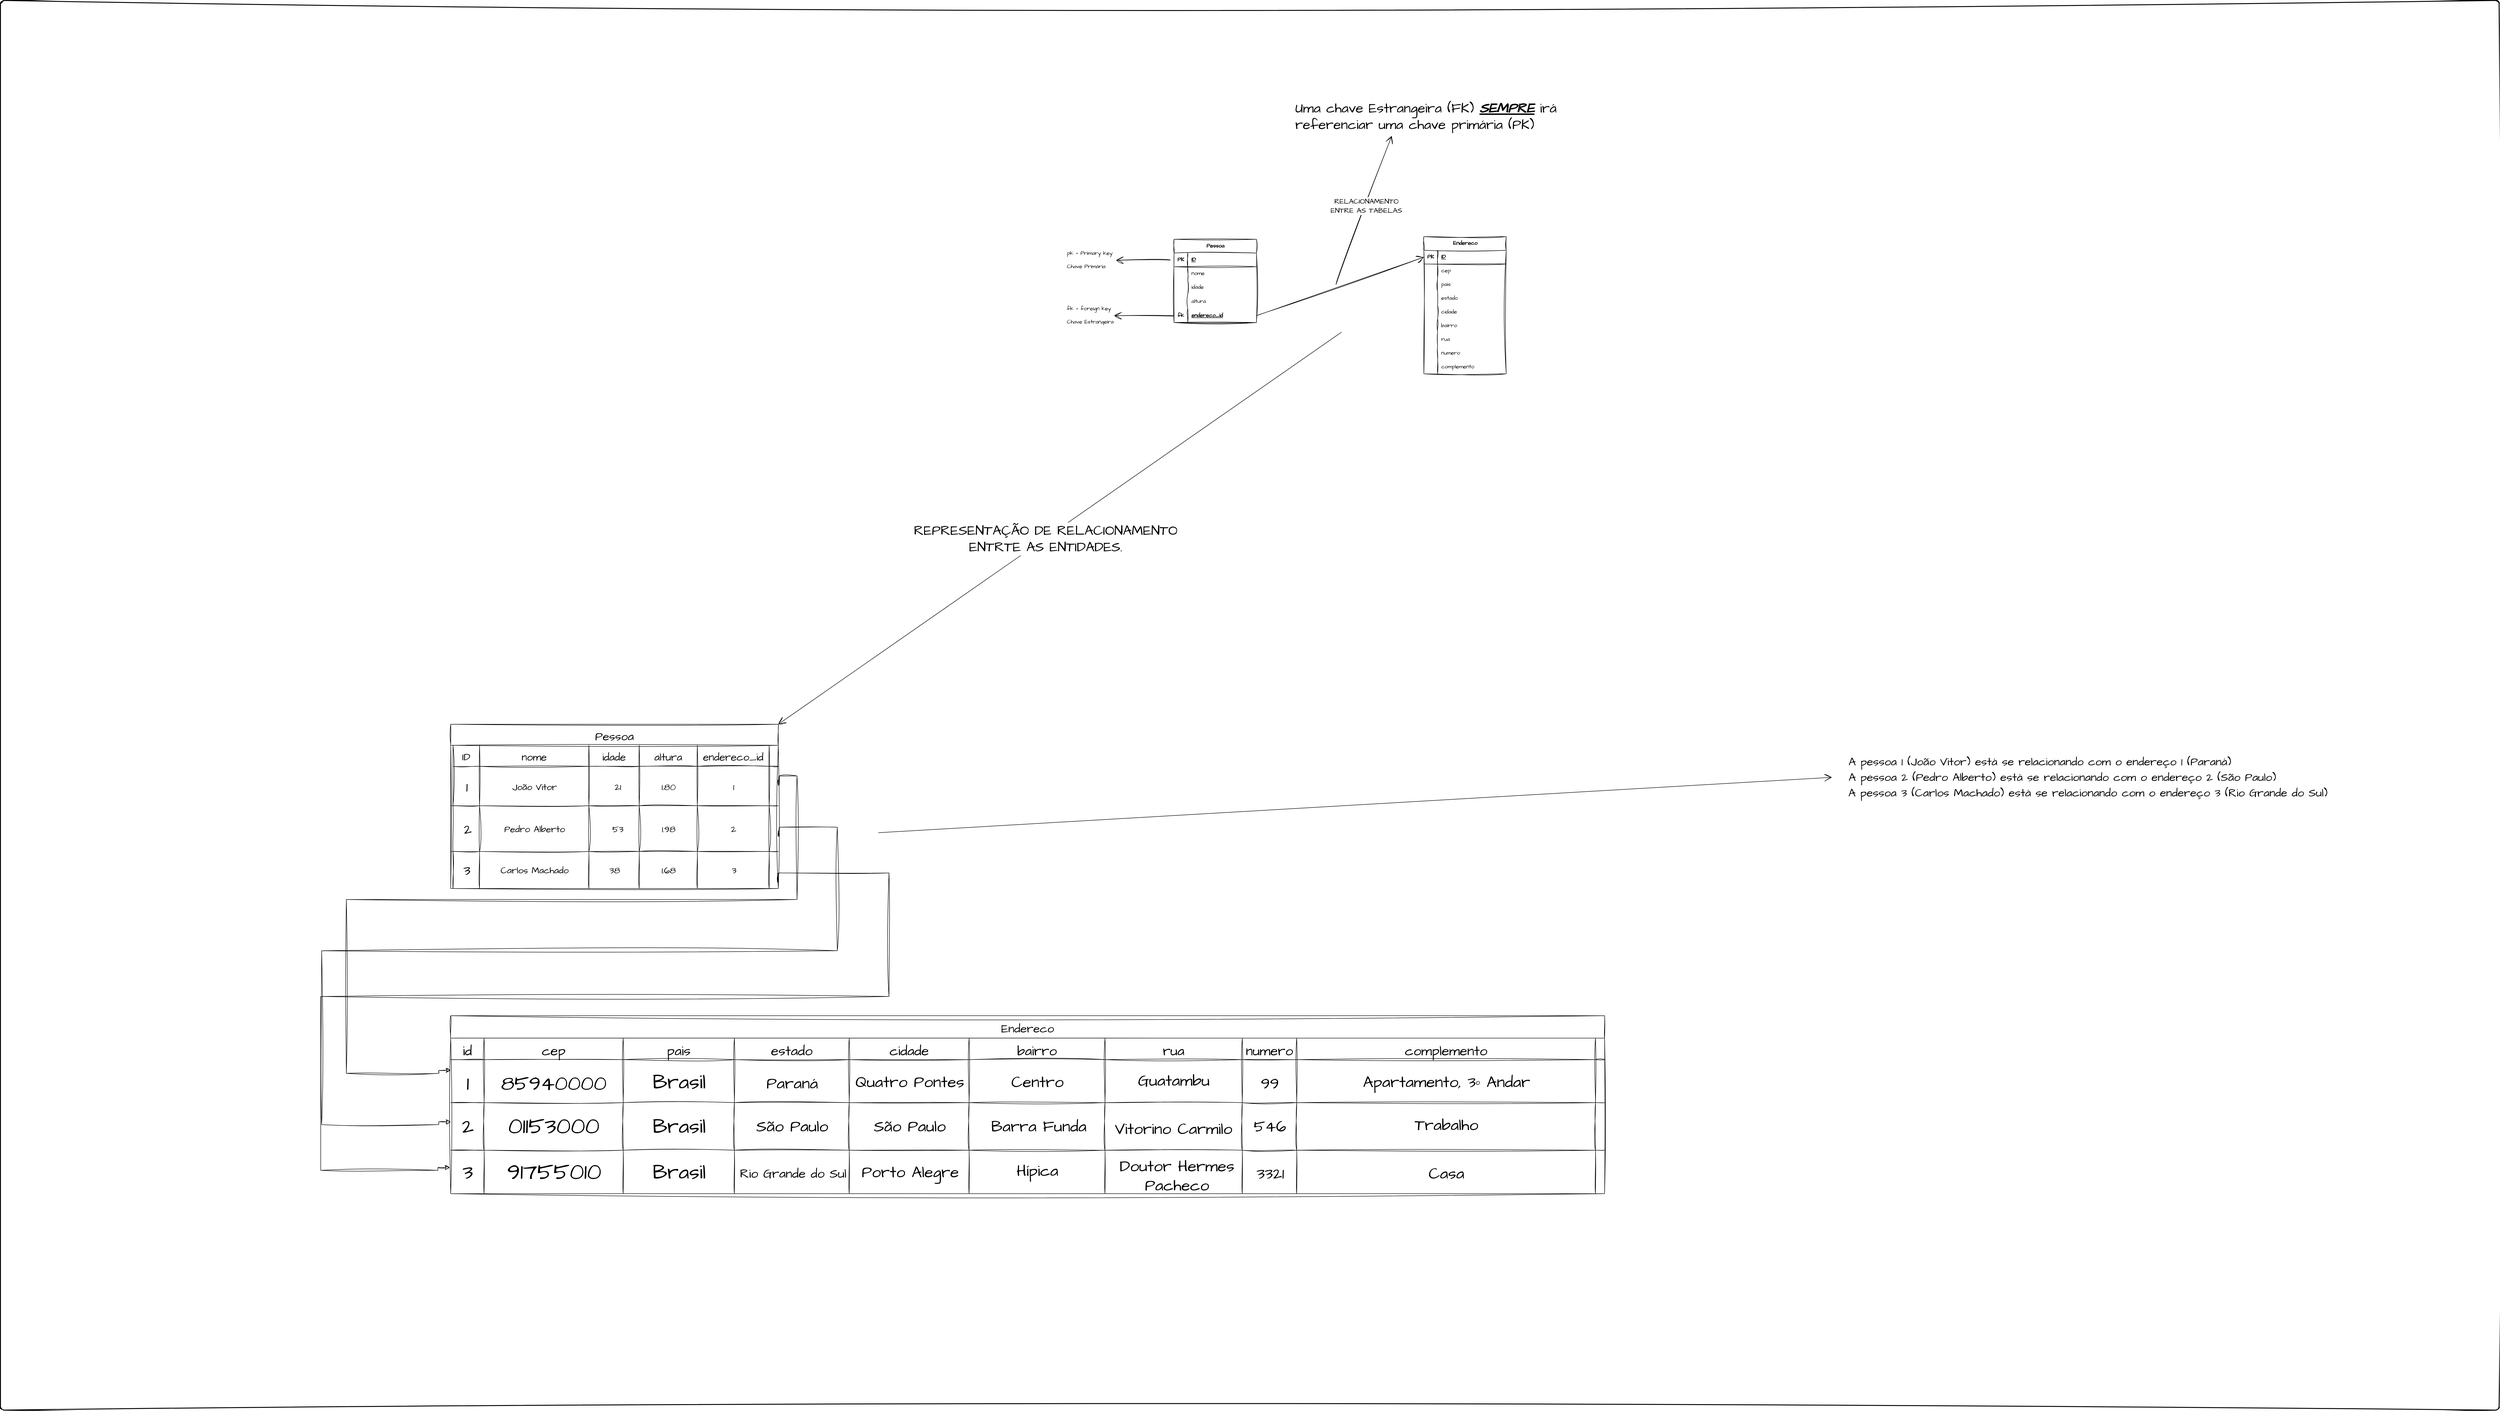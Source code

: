 <mxfile version="26.1.0">
  <diagram name="Página-1" id="SjMdchpZisMZht7t7rA3">
    <mxGraphModel dx="9397" dy="3980" grid="0" gridSize="10" guides="1" tooltips="1" connect="1" arrows="1" fold="1" page="0" pageScale="1" pageWidth="1169" pageHeight="827" math="0" shadow="0">
      <root>
        <mxCell id="0" />
        <mxCell id="1" parent="0" />
        <mxCell id="SdlsA0JNyUcxq9mWWmF1-257" value="" style="rounded=1;whiteSpace=wrap;html=1;absoluteArcSize=1;arcSize=14;strokeWidth=2;sketch=1;hachureGap=4;jiggle=2;curveFitting=1;fontFamily=Architects Daughter;fontSource=https%3A%2F%2Ffonts.googleapis.com%2Fcss%3Ffamily%3DArchitects%2BDaughter;" vertex="1" parent="1">
          <mxGeometry x="-2283" y="-188" width="5461" height="3081" as="geometry" />
        </mxCell>
        <mxCell id="SdlsA0JNyUcxq9mWWmF1-35" value="Pessoa" style="shape=table;childLayout=tableLayout;startSize=46;collapsible=0;recursiveResize=0;expand=0;sketch=1;hachureGap=4;jiggle=2;curveFitting=1;fontFamily=Architects Daughter;fontSource=https%3A%2F%2Ffonts.googleapis.com%2Fcss%3Ffamily%3DArchitects%2BDaughter;fontSize=26;" vertex="1" parent="1">
          <mxGeometry x="-1298.94" y="1394" width="716" height="358.96" as="geometry" />
        </mxCell>
        <mxCell id="SdlsA0JNyUcxq9mWWmF1-36" value="" style="shape=tableRow;horizontal=0;swimlaneHead=0;swimlaneBody=0;top=0;left=0;strokeColor=inherit;bottom=0;right=0;dropTarget=0;fontStyle=0;fillColor=none;points=[[0,0.5],[1,0.5]];portConstraint=eastwest;startSize=5;collapsible=0;recursiveResize=0;expand=0;sketch=1;hachureGap=4;jiggle=2;curveFitting=1;fontFamily=Architects Daughter;fontSource=https%3A%2F%2Ffonts.googleapis.com%2Fcss%3Ffamily%3DArchitects%2BDaughter;" vertex="1" parent="SdlsA0JNyUcxq9mWWmF1-35">
          <mxGeometry y="46" width="716" height="132" as="geometry" />
        </mxCell>
        <mxCell id="SdlsA0JNyUcxq9mWWmF1-37" value="ID" style="swimlane;swimlaneHead=0;swimlaneBody=0;fontStyle=0;strokeColor=inherit;connectable=0;fillColor=none;startSize=46;collapsible=0;recursiveResize=0;expand=0;sketch=1;hachureGap=4;jiggle=2;curveFitting=1;fontFamily=Architects Daughter;fontSource=https%3A%2F%2Ffonts.googleapis.com%2Fcss%3Ffamily%3DArchitects%2BDaughter;fontSize=22;" vertex="1" parent="SdlsA0JNyUcxq9mWWmF1-36">
          <mxGeometry x="5" width="58" height="132" as="geometry">
            <mxRectangle width="58" height="132" as="alternateBounds" />
          </mxGeometry>
        </mxCell>
        <mxCell id="SdlsA0JNyUcxq9mWWmF1-226" value="&lt;font style=&quot;font-size: 30px;&quot;&gt;1&lt;/font&gt;" style="text;html=1;align=center;verticalAlign=middle;resizable=0;points=[];autosize=1;strokeColor=none;fillColor=none;fontSize=20;fontFamily=Architects Daughter;fontSource=https%3A%2F%2Ffonts.googleapis.com%2Fcss%3Ffamily%3DArchitects%2BDaughter;" vertex="1" parent="SdlsA0JNyUcxq9mWWmF1-37">
          <mxGeometry x="19" y="67" width="22" height="48" as="geometry" />
        </mxCell>
        <mxCell id="SdlsA0JNyUcxq9mWWmF1-38" value="nome" style="swimlane;swimlaneHead=0;swimlaneBody=0;fontStyle=0;strokeColor=inherit;connectable=0;fillColor=none;startSize=46;collapsible=0;recursiveResize=0;expand=0;sketch=1;hachureGap=4;jiggle=2;curveFitting=1;fontFamily=Architects Daughter;fontSource=https%3A%2F%2Ffonts.googleapis.com%2Fcss%3Ffamily%3DArchitects%2BDaughter;fontSize=23;" vertex="1" parent="SdlsA0JNyUcxq9mWWmF1-36">
          <mxGeometry x="63" width="239" height="132" as="geometry">
            <mxRectangle width="239" height="132" as="alternateBounds" />
          </mxGeometry>
        </mxCell>
        <mxCell id="SdlsA0JNyUcxq9mWWmF1-181" value="João Vitor" style="text;html=1;align=center;verticalAlign=middle;resizable=0;points=[];autosize=1;strokeColor=none;fillColor=none;fontSize=20;fontFamily=Architects Daughter;fontSource=https%3A%2F%2Ffonts.googleapis.com%2Fcss%3Ffamily%3DArchitects%2BDaughter;" vertex="1" parent="SdlsA0JNyUcxq9mWWmF1-38">
          <mxGeometry x="62.5" y="73" width="115" height="36" as="geometry" />
        </mxCell>
        <mxCell id="SdlsA0JNyUcxq9mWWmF1-39" value="idade" style="swimlane;swimlaneHead=0;swimlaneBody=0;fontStyle=0;strokeColor=inherit;connectable=0;fillColor=none;startSize=46;collapsible=0;recursiveResize=0;expand=0;sketch=1;hachureGap=4;jiggle=2;curveFitting=1;fontFamily=Architects Daughter;fontSource=https%3A%2F%2Ffonts.googleapis.com%2Fcss%3Ffamily%3DArchitects%2BDaughter;fontSize=23;" vertex="1" parent="SdlsA0JNyUcxq9mWWmF1-36">
          <mxGeometry x="302" width="110" height="132" as="geometry">
            <mxRectangle width="110" height="132" as="alternateBounds" />
          </mxGeometry>
        </mxCell>
        <mxCell id="SdlsA0JNyUcxq9mWWmF1-184" value="21" style="text;html=1;align=center;verticalAlign=middle;resizable=0;points=[];autosize=1;strokeColor=none;fillColor=none;fontSize=20;fontFamily=Architects Daughter;fontSource=https%3A%2F%2Ffonts.googleapis.com%2Fcss%3Ffamily%3DArchitects%2BDaughter;" vertex="1" parent="SdlsA0JNyUcxq9mWWmF1-39">
          <mxGeometry x="46.5" y="73" width="32" height="36" as="geometry" />
        </mxCell>
        <mxCell id="SdlsA0JNyUcxq9mWWmF1-40" value="altura" style="swimlane;swimlaneHead=0;swimlaneBody=0;fontStyle=0;strokeColor=inherit;connectable=0;fillColor=none;startSize=46;collapsible=0;recursiveResize=0;expand=0;sketch=1;hachureGap=4;jiggle=2;curveFitting=1;fontFamily=Architects Daughter;fontSource=https%3A%2F%2Ffonts.googleapis.com%2Fcss%3Ffamily%3DArchitects%2BDaughter;fontSize=23;" vertex="1" parent="SdlsA0JNyUcxq9mWWmF1-36">
          <mxGeometry x="412" width="127" height="132" as="geometry">
            <mxRectangle width="127" height="132" as="alternateBounds" />
          </mxGeometry>
        </mxCell>
        <mxCell id="SdlsA0JNyUcxq9mWWmF1-187" value="1.80" style="text;html=1;align=center;verticalAlign=middle;resizable=0;points=[];autosize=1;strokeColor=none;fillColor=none;fontSize=20;fontFamily=Architects Daughter;fontSource=https%3A%2F%2Ffonts.googleapis.com%2Fcss%3Ffamily%3DArchitects%2BDaughter;" vertex="1" parent="SdlsA0JNyUcxq9mWWmF1-40">
          <mxGeometry x="39" y="73" width="49" height="36" as="geometry" />
        </mxCell>
        <mxCell id="SdlsA0JNyUcxq9mWWmF1-41" value="endereco_id" style="swimlane;swimlaneHead=0;swimlaneBody=0;fontStyle=0;strokeColor=inherit;connectable=0;fillColor=none;startSize=46;collapsible=0;recursiveResize=0;expand=0;sketch=1;hachureGap=4;jiggle=2;curveFitting=1;fontFamily=Architects Daughter;fontSource=https%3A%2F%2Ffonts.googleapis.com%2Fcss%3Ffamily%3DArchitects%2BDaughter;fontSize=23;" vertex="1" parent="SdlsA0JNyUcxq9mWWmF1-36">
          <mxGeometry x="539" width="157" height="132" as="geometry">
            <mxRectangle width="157" height="132" as="alternateBounds" />
          </mxGeometry>
        </mxCell>
        <mxCell id="SdlsA0JNyUcxq9mWWmF1-190" value="1" style="text;html=1;align=center;verticalAlign=middle;resizable=0;points=[];autosize=1;strokeColor=none;fillColor=none;fontSize=20;fontFamily=Architects Daughter;fontSource=https%3A%2F%2Ffonts.googleapis.com%2Fcss%3Ffamily%3DArchitects%2BDaughter;" vertex="1" parent="SdlsA0JNyUcxq9mWWmF1-41">
          <mxGeometry x="68.5" y="73" width="21" height="36" as="geometry" />
        </mxCell>
        <mxCell id="SdlsA0JNyUcxq9mWWmF1-42" value="" style="swimlane;swimlaneHead=0;swimlaneBody=0;fontStyle=0;strokeColor=inherit;connectable=0;fillColor=none;startSize=46;collapsible=0;recursiveResize=0;expand=0;sketch=1;hachureGap=4;jiggle=2;curveFitting=1;fontFamily=Architects Daughter;fontSource=https%3A%2F%2Ffonts.googleapis.com%2Fcss%3Ffamily%3DArchitects%2BDaughter;" vertex="1" parent="SdlsA0JNyUcxq9mWWmF1-36">
          <mxGeometry x="696" width="20" height="132" as="geometry">
            <mxRectangle width="20" height="132" as="alternateBounds" />
          </mxGeometry>
        </mxCell>
        <mxCell id="SdlsA0JNyUcxq9mWWmF1-43" value="" style="shape=tableRow;horizontal=0;swimlaneHead=0;swimlaneBody=0;top=0;left=0;strokeColor=inherit;bottom=0;right=0;dropTarget=0;fontStyle=0;fillColor=none;points=[[0,0.5],[1,0.5]];portConstraint=eastwest;startSize=5;collapsible=0;recursiveResize=0;expand=0;sketch=1;hachureGap=4;jiggle=2;curveFitting=1;fontFamily=Architects Daughter;fontSource=https%3A%2F%2Ffonts.googleapis.com%2Fcss%3Ffamily%3DArchitects%2BDaughter;" vertex="1" parent="SdlsA0JNyUcxq9mWWmF1-35">
          <mxGeometry y="178" width="716" height="100" as="geometry" />
        </mxCell>
        <mxCell id="SdlsA0JNyUcxq9mWWmF1-44" value="" style="swimlane;swimlaneHead=0;swimlaneBody=0;fontStyle=0;connectable=0;strokeColor=inherit;fillColor=none;startSize=0;collapsible=0;recursiveResize=0;expand=0;sketch=1;hachureGap=4;jiggle=2;curveFitting=1;fontFamily=Architects Daughter;fontSource=https%3A%2F%2Ffonts.googleapis.com%2Fcss%3Ffamily%3DArchitects%2BDaughter;" vertex="1" parent="SdlsA0JNyUcxq9mWWmF1-43">
          <mxGeometry x="5" width="58" height="100" as="geometry">
            <mxRectangle width="58" height="100" as="alternateBounds" />
          </mxGeometry>
        </mxCell>
        <mxCell id="SdlsA0JNyUcxq9mWWmF1-179" value="&lt;font style=&quot;font-size: 30px;&quot;&gt;2&lt;/font&gt;" style="text;html=1;align=center;verticalAlign=middle;resizable=0;points=[];autosize=1;strokeColor=none;fillColor=none;fontSize=20;fontFamily=Architects Daughter;fontSource=https%3A%2F%2Ffonts.googleapis.com%2Fcss%3Ffamily%3DArchitects%2BDaughter;" vertex="1" parent="SdlsA0JNyUcxq9mWWmF1-44">
          <mxGeometry x="14.5" y="26.5" width="35" height="48" as="geometry" />
        </mxCell>
        <mxCell id="SdlsA0JNyUcxq9mWWmF1-45" value="" style="swimlane;swimlaneHead=0;swimlaneBody=0;fontStyle=0;connectable=0;strokeColor=inherit;fillColor=none;startSize=0;collapsible=0;recursiveResize=0;expand=0;sketch=1;hachureGap=4;jiggle=2;curveFitting=1;fontFamily=Architects Daughter;fontSource=https%3A%2F%2Ffonts.googleapis.com%2Fcss%3Ffamily%3DArchitects%2BDaughter;" vertex="1" parent="SdlsA0JNyUcxq9mWWmF1-43">
          <mxGeometry x="63" width="239" height="100" as="geometry">
            <mxRectangle width="239" height="100" as="alternateBounds" />
          </mxGeometry>
        </mxCell>
        <mxCell id="SdlsA0JNyUcxq9mWWmF1-182" value="Pedro Alberto" style="text;html=1;align=center;verticalAlign=middle;resizable=0;points=[];autosize=1;strokeColor=none;fillColor=none;fontSize=20;fontFamily=Architects Daughter;fontSource=https%3A%2F%2Ffonts.googleapis.com%2Fcss%3Ffamily%3DArchitects%2BDaughter;" vertex="1" parent="SdlsA0JNyUcxq9mWWmF1-45">
          <mxGeometry x="44.5" y="32.5" width="151" height="36" as="geometry" />
        </mxCell>
        <mxCell id="SdlsA0JNyUcxq9mWWmF1-46" value="" style="swimlane;swimlaneHead=0;swimlaneBody=0;fontStyle=0;connectable=0;strokeColor=inherit;fillColor=none;startSize=0;collapsible=0;recursiveResize=0;expand=0;sketch=1;hachureGap=4;jiggle=2;curveFitting=1;fontFamily=Architects Daughter;fontSource=https%3A%2F%2Ffonts.googleapis.com%2Fcss%3Ffamily%3DArchitects%2BDaughter;" vertex="1" parent="SdlsA0JNyUcxq9mWWmF1-43">
          <mxGeometry x="302" width="110" height="100" as="geometry">
            <mxRectangle width="110" height="100" as="alternateBounds" />
          </mxGeometry>
        </mxCell>
        <mxCell id="SdlsA0JNyUcxq9mWWmF1-185" value="53" style="text;html=1;align=center;verticalAlign=middle;resizable=0;points=[];autosize=1;strokeColor=none;fillColor=none;fontSize=20;fontFamily=Architects Daughter;fontSource=https%3A%2F%2Ffonts.googleapis.com%2Fcss%3Ffamily%3DArchitects%2BDaughter;" vertex="1" parent="SdlsA0JNyUcxq9mWWmF1-46">
          <mxGeometry x="41.5" y="32.5" width="42" height="36" as="geometry" />
        </mxCell>
        <mxCell id="SdlsA0JNyUcxq9mWWmF1-47" value="" style="swimlane;swimlaneHead=0;swimlaneBody=0;fontStyle=0;connectable=0;strokeColor=inherit;fillColor=none;startSize=0;collapsible=0;recursiveResize=0;expand=0;sketch=1;hachureGap=4;jiggle=2;curveFitting=1;fontFamily=Architects Daughter;fontSource=https%3A%2F%2Ffonts.googleapis.com%2Fcss%3Ffamily%3DArchitects%2BDaughter;" vertex="1" parent="SdlsA0JNyUcxq9mWWmF1-43">
          <mxGeometry x="412" width="127" height="100" as="geometry">
            <mxRectangle width="127" height="100" as="alternateBounds" />
          </mxGeometry>
        </mxCell>
        <mxCell id="SdlsA0JNyUcxq9mWWmF1-188" value="1.98" style="text;html=1;align=center;verticalAlign=middle;resizable=0;points=[];autosize=1;strokeColor=none;fillColor=none;fontSize=20;fontFamily=Architects Daughter;fontSource=https%3A%2F%2Ffonts.googleapis.com%2Fcss%3Ffamily%3DArchitects%2BDaughter;" vertex="1" parent="SdlsA0JNyUcxq9mWWmF1-47">
          <mxGeometry x="40" y="32.5" width="48" height="36" as="geometry" />
        </mxCell>
        <mxCell id="SdlsA0JNyUcxq9mWWmF1-48" value="" style="swimlane;swimlaneHead=0;swimlaneBody=0;fontStyle=0;connectable=0;strokeColor=inherit;fillColor=none;startSize=0;collapsible=0;recursiveResize=0;expand=0;sketch=1;hachureGap=4;jiggle=2;curveFitting=1;fontFamily=Architects Daughter;fontSource=https%3A%2F%2Ffonts.googleapis.com%2Fcss%3Ffamily%3DArchitects%2BDaughter;" vertex="1" parent="SdlsA0JNyUcxq9mWWmF1-43">
          <mxGeometry x="539" width="157" height="100" as="geometry">
            <mxRectangle width="157" height="100" as="alternateBounds" />
          </mxGeometry>
        </mxCell>
        <mxCell id="SdlsA0JNyUcxq9mWWmF1-191" value="2" style="text;html=1;align=center;verticalAlign=middle;resizable=0;points=[];autosize=1;strokeColor=none;fillColor=none;fontSize=20;fontFamily=Architects Daughter;fontSource=https%3A%2F%2Ffonts.googleapis.com%2Fcss%3Ffamily%3DArchitects%2BDaughter;" vertex="1" parent="SdlsA0JNyUcxq9mWWmF1-48">
          <mxGeometry x="64.5" y="32.5" width="29" height="36" as="geometry" />
        </mxCell>
        <mxCell id="SdlsA0JNyUcxq9mWWmF1-49" value="" style="swimlane;swimlaneHead=0;swimlaneBody=0;fontStyle=0;connectable=0;strokeColor=inherit;fillColor=none;startSize=0;collapsible=0;recursiveResize=0;expand=0;sketch=1;hachureGap=4;jiggle=2;curveFitting=1;fontFamily=Architects Daughter;fontSource=https%3A%2F%2Ffonts.googleapis.com%2Fcss%3Ffamily%3DArchitects%2BDaughter;" vertex="1" parent="SdlsA0JNyUcxq9mWWmF1-43">
          <mxGeometry x="696" width="20" height="100" as="geometry">
            <mxRectangle width="20" height="100" as="alternateBounds" />
          </mxGeometry>
        </mxCell>
        <mxCell id="SdlsA0JNyUcxq9mWWmF1-50" value="" style="shape=tableRow;horizontal=0;swimlaneHead=0;swimlaneBody=0;top=0;left=0;strokeColor=inherit;bottom=0;right=0;dropTarget=0;fontStyle=0;fillColor=none;points=[[0,0.5],[1,0.5]];portConstraint=eastwest;startSize=5;collapsible=0;recursiveResize=0;expand=0;sketch=1;hachureGap=4;jiggle=2;curveFitting=1;fontFamily=Architects Daughter;fontSource=https%3A%2F%2Ffonts.googleapis.com%2Fcss%3Ffamily%3DArchitects%2BDaughter;" vertex="1" parent="SdlsA0JNyUcxq9mWWmF1-35">
          <mxGeometry y="278" width="716" height="81" as="geometry" />
        </mxCell>
        <mxCell id="SdlsA0JNyUcxq9mWWmF1-51" value="" style="swimlane;swimlaneHead=0;swimlaneBody=0;fontStyle=0;connectable=0;strokeColor=inherit;fillColor=none;startSize=0;collapsible=0;recursiveResize=0;expand=0;sketch=1;hachureGap=4;jiggle=2;curveFitting=1;fontFamily=Architects Daughter;fontSource=https%3A%2F%2Ffonts.googleapis.com%2Fcss%3Ffamily%3DArchitects%2BDaughter;" vertex="1" parent="SdlsA0JNyUcxq9mWWmF1-50">
          <mxGeometry x="5" width="58" height="81" as="geometry">
            <mxRectangle width="58" height="81" as="alternateBounds" />
          </mxGeometry>
        </mxCell>
        <mxCell id="SdlsA0JNyUcxq9mWWmF1-180" value="&lt;font style=&quot;font-size: 30px;&quot;&gt;3&lt;/font&gt;" style="text;html=1;align=center;verticalAlign=middle;resizable=0;points=[];autosize=1;strokeColor=none;fillColor=none;fontSize=20;fontFamily=Architects Daughter;fontSource=https%3A%2F%2Ffonts.googleapis.com%2Fcss%3Ffamily%3DArchitects%2BDaughter;" vertex="1" parent="SdlsA0JNyUcxq9mWWmF1-51">
          <mxGeometry x="13" y="17" width="33" height="48" as="geometry" />
        </mxCell>
        <mxCell id="SdlsA0JNyUcxq9mWWmF1-52" value="" style="swimlane;swimlaneHead=0;swimlaneBody=0;fontStyle=0;connectable=0;strokeColor=inherit;fillColor=none;startSize=0;collapsible=0;recursiveResize=0;expand=0;sketch=1;hachureGap=4;jiggle=2;curveFitting=1;fontFamily=Architects Daughter;fontSource=https%3A%2F%2Ffonts.googleapis.com%2Fcss%3Ffamily%3DArchitects%2BDaughter;" vertex="1" parent="SdlsA0JNyUcxq9mWWmF1-50">
          <mxGeometry x="63" width="239" height="81" as="geometry">
            <mxRectangle width="239" height="81" as="alternateBounds" />
          </mxGeometry>
        </mxCell>
        <mxCell id="SdlsA0JNyUcxq9mWWmF1-183" value="Carlos Machado" style="text;html=1;align=center;verticalAlign=middle;resizable=0;points=[];autosize=1;strokeColor=none;fillColor=none;fontSize=20;fontFamily=Architects Daughter;fontSource=https%3A%2F%2Ffonts.googleapis.com%2Fcss%3Ffamily%3DArchitects%2BDaughter;" vertex="1" parent="SdlsA0JNyUcxq9mWWmF1-52">
          <mxGeometry x="36.5" y="23" width="167" height="36" as="geometry" />
        </mxCell>
        <mxCell id="SdlsA0JNyUcxq9mWWmF1-53" value="" style="swimlane;swimlaneHead=0;swimlaneBody=0;fontStyle=0;connectable=0;strokeColor=inherit;fillColor=none;startSize=0;collapsible=0;recursiveResize=0;expand=0;sketch=1;hachureGap=4;jiggle=2;curveFitting=1;fontFamily=Architects Daughter;fontSource=https%3A%2F%2Ffonts.googleapis.com%2Fcss%3Ffamily%3DArchitects%2BDaughter;" vertex="1" parent="SdlsA0JNyUcxq9mWWmF1-50">
          <mxGeometry x="302" width="110" height="81" as="geometry">
            <mxRectangle width="110" height="81" as="alternateBounds" />
          </mxGeometry>
        </mxCell>
        <mxCell id="SdlsA0JNyUcxq9mWWmF1-186" value="38" style="text;html=1;align=center;verticalAlign=middle;resizable=0;points=[];autosize=1;strokeColor=none;fillColor=none;fontSize=20;fontFamily=Architects Daughter;fontSource=https%3A%2F%2Ffonts.googleapis.com%2Fcss%3Ffamily%3DArchitects%2BDaughter;" vertex="1" parent="SdlsA0JNyUcxq9mWWmF1-53">
          <mxGeometry x="35" y="23" width="41" height="36" as="geometry" />
        </mxCell>
        <mxCell id="SdlsA0JNyUcxq9mWWmF1-54" value="" style="swimlane;swimlaneHead=0;swimlaneBody=0;fontStyle=0;connectable=0;strokeColor=inherit;fillColor=none;startSize=0;collapsible=0;recursiveResize=0;expand=0;sketch=1;hachureGap=4;jiggle=2;curveFitting=1;fontFamily=Architects Daughter;fontSource=https%3A%2F%2Ffonts.googleapis.com%2Fcss%3Ffamily%3DArchitects%2BDaughter;" vertex="1" parent="SdlsA0JNyUcxq9mWWmF1-50">
          <mxGeometry x="412" width="127" height="81" as="geometry">
            <mxRectangle width="127" height="81" as="alternateBounds" />
          </mxGeometry>
        </mxCell>
        <mxCell id="SdlsA0JNyUcxq9mWWmF1-189" value="1.68" style="text;html=1;align=center;verticalAlign=middle;resizable=0;points=[];autosize=1;strokeColor=none;fillColor=none;fontSize=20;fontFamily=Architects Daughter;fontSource=https%3A%2F%2Ffonts.googleapis.com%2Fcss%3Ffamily%3DArchitects%2BDaughter;" vertex="1" parent="SdlsA0JNyUcxq9mWWmF1-54">
          <mxGeometry x="39.5" y="23" width="49" height="36" as="geometry" />
        </mxCell>
        <mxCell id="SdlsA0JNyUcxq9mWWmF1-55" value="" style="swimlane;swimlaneHead=0;swimlaneBody=0;fontStyle=0;connectable=0;strokeColor=inherit;fillColor=none;startSize=0;collapsible=0;recursiveResize=0;expand=0;sketch=1;hachureGap=4;jiggle=2;curveFitting=1;fontFamily=Architects Daughter;fontSource=https%3A%2F%2Ffonts.googleapis.com%2Fcss%3Ffamily%3DArchitects%2BDaughter;" vertex="1" parent="SdlsA0JNyUcxq9mWWmF1-50">
          <mxGeometry x="539" width="157" height="81" as="geometry">
            <mxRectangle width="157" height="81" as="alternateBounds" />
          </mxGeometry>
        </mxCell>
        <mxCell id="SdlsA0JNyUcxq9mWWmF1-192" value="3" style="text;html=1;align=center;verticalAlign=middle;resizable=0;points=[];autosize=1;strokeColor=none;fillColor=none;fontSize=20;fontFamily=Architects Daughter;fontSource=https%3A%2F%2Ffonts.googleapis.com%2Fcss%3Ffamily%3DArchitects%2BDaughter;" vertex="1" parent="SdlsA0JNyUcxq9mWWmF1-55">
          <mxGeometry x="65.5" y="23" width="28" height="36" as="geometry" />
        </mxCell>
        <mxCell id="SdlsA0JNyUcxq9mWWmF1-56" value="" style="swimlane;swimlaneHead=0;swimlaneBody=0;fontStyle=0;connectable=0;strokeColor=inherit;fillColor=none;startSize=0;collapsible=0;recursiveResize=0;expand=0;sketch=1;hachureGap=4;jiggle=2;curveFitting=1;fontFamily=Architects Daughter;fontSource=https%3A%2F%2Ffonts.googleapis.com%2Fcss%3Ffamily%3DArchitects%2BDaughter;" vertex="1" parent="SdlsA0JNyUcxq9mWWmF1-50">
          <mxGeometry x="696" width="20" height="81" as="geometry">
            <mxRectangle width="20" height="81" as="alternateBounds" />
          </mxGeometry>
        </mxCell>
        <mxCell id="SdlsA0JNyUcxq9mWWmF1-91" value="Endereco" style="shape=table;childLayout=tableLayout;startSize=49;collapsible=0;recursiveResize=0;expand=0;sketch=1;hachureGap=4;jiggle=2;curveFitting=1;fontFamily=Architects Daughter;fontSource=https%3A%2F%2Ffonts.googleapis.com%2Fcss%3Ffamily%3DArchitects%2BDaughter;fontSize=26;" vertex="1" parent="1">
          <mxGeometry x="-1298.94" y="2031" width="2521.882" height="388.98" as="geometry" />
        </mxCell>
        <mxCell id="SdlsA0JNyUcxq9mWWmF1-92" value="" style="shape=tableRow;horizontal=0;swimlaneHead=0;swimlaneBody=0;top=0;left=0;strokeColor=inherit;bottom=0;right=0;dropTarget=0;fontStyle=0;fillColor=none;points=[[0,0.5],[1,0.5]];portConstraint=eastwest;startSize=0;collapsible=0;recursiveResize=0;expand=0;sketch=1;hachureGap=4;jiggle=2;curveFitting=1;fontFamily=Architects Daughter;fontSource=https%3A%2F%2Ffonts.googleapis.com%2Fcss%3Ffamily%3DArchitects%2BDaughter;" vertex="1" parent="SdlsA0JNyUcxq9mWWmF1-91">
          <mxGeometry y="49" width="2521.882" height="141" as="geometry" />
        </mxCell>
        <mxCell id="SdlsA0JNyUcxq9mWWmF1-93" value="id" style="swimlane;swimlaneHead=0;swimlaneBody=0;fontStyle=0;strokeColor=inherit;connectable=0;fillColor=none;startSize=47;collapsible=0;recursiveResize=0;expand=0;sketch=1;hachureGap=4;jiggle=2;curveFitting=1;fontFamily=Architects Daughter;fontSource=https%3A%2F%2Ffonts.googleapis.com%2Fcss%3Ffamily%3DArchitects%2BDaughter;fontSize=30;" vertex="1" parent="SdlsA0JNyUcxq9mWWmF1-92">
          <mxGeometry width="73" height="141" as="geometry">
            <mxRectangle width="73" height="141" as="alternateBounds" />
          </mxGeometry>
        </mxCell>
        <mxCell id="SdlsA0JNyUcxq9mWWmF1-224" value="1" style="text;html=1;align=center;verticalAlign=middle;resizable=0;points=[];autosize=1;strokeColor=none;fillColor=none;fontSize=45;fontFamily=Architects Daughter;fontSource=https%3A%2F%2Ffonts.googleapis.com%2Fcss%3Ffamily%3DArchitects%2BDaughter;" vertex="1" parent="SdlsA0JNyUcxq9mWWmF1-93">
          <mxGeometry x="25" y="65.52" width="24" height="66" as="geometry" />
        </mxCell>
        <mxCell id="SdlsA0JNyUcxq9mWWmF1-94" value="cep" style="swimlane;swimlaneHead=0;swimlaneBody=0;fontStyle=0;strokeColor=inherit;connectable=0;fillColor=none;startSize=47;collapsible=0;recursiveResize=0;expand=0;sketch=1;hachureGap=4;jiggle=2;curveFitting=1;fontFamily=Architects Daughter;fontSource=https%3A%2F%2Ffonts.googleapis.com%2Fcss%3Ffamily%3DArchitects%2BDaughter;fontSize=30;" vertex="1" parent="SdlsA0JNyUcxq9mWWmF1-92">
          <mxGeometry x="73" width="304" height="141" as="geometry">
            <mxRectangle width="304" height="141" as="alternateBounds" />
          </mxGeometry>
        </mxCell>
        <mxCell id="SdlsA0JNyUcxq9mWWmF1-197" value="85940000" style="text;html=1;align=center;verticalAlign=middle;resizable=0;points=[];autosize=1;strokeColor=none;fillColor=none;fontSize=45;fontFamily=Architects Daughter;fontSource=https%3A%2F%2Ffonts.googleapis.com%2Fcss%3Ffamily%3DArchitects%2BDaughter;" vertex="1" parent="SdlsA0JNyUcxq9mWWmF1-94">
          <mxGeometry x="27.5" y="65.52" width="249" height="66" as="geometry" />
        </mxCell>
        <mxCell id="SdlsA0JNyUcxq9mWWmF1-95" value="pais" style="swimlane;swimlaneHead=0;swimlaneBody=0;fontStyle=0;strokeColor=inherit;connectable=0;fillColor=none;startSize=47;collapsible=0;recursiveResize=0;expand=0;sketch=1;hachureGap=4;jiggle=2;curveFitting=1;fontFamily=Architects Daughter;fontSource=https%3A%2F%2Ffonts.googleapis.com%2Fcss%3Ffamily%3DArchitects%2BDaughter;fontSize=30;" vertex="1" parent="SdlsA0JNyUcxq9mWWmF1-92">
          <mxGeometry x="377" width="243" height="141" as="geometry">
            <mxRectangle width="243" height="141" as="alternateBounds" />
          </mxGeometry>
        </mxCell>
        <mxCell id="SdlsA0JNyUcxq9mWWmF1-201" value="Brasil" style="text;html=1;align=center;verticalAlign=middle;resizable=0;points=[];autosize=1;strokeColor=none;fillColor=none;fontSize=45;fontFamily=Architects Daughter;fontSource=https%3A%2F%2Ffonts.googleapis.com%2Fcss%3Ffamily%3DArchitects%2BDaughter;" vertex="1" parent="SdlsA0JNyUcxq9mWWmF1-95">
          <mxGeometry x="54.5" y="62.52" width="134" height="66" as="geometry" />
        </mxCell>
        <mxCell id="SdlsA0JNyUcxq9mWWmF1-96" value="estado" style="swimlane;swimlaneHead=0;swimlaneBody=0;fontStyle=0;strokeColor=inherit;connectable=0;fillColor=none;startSize=47;collapsible=0;recursiveResize=0;expand=0;sketch=1;hachureGap=4;jiggle=2;curveFitting=1;fontFamily=Architects Daughter;fontSource=https%3A%2F%2Ffonts.googleapis.com%2Fcss%3Ffamily%3DArchitects%2BDaughter;fontSize=30;" vertex="1" parent="SdlsA0JNyUcxq9mWWmF1-92">
          <mxGeometry x="620" width="251" height="141" as="geometry">
            <mxRectangle width="251" height="141" as="alternateBounds" />
          </mxGeometry>
        </mxCell>
        <mxCell id="SdlsA0JNyUcxq9mWWmF1-204" value="Paraná" style="text;html=1;align=center;verticalAlign=middle;resizable=0;points=[];autosize=1;strokeColor=none;fillColor=none;fontSize=35;fontFamily=Architects Daughter;fontSource=https%3A%2F%2Ffonts.googleapis.com%2Fcss%3Ffamily%3DArchitects%2BDaughter;" vertex="1" parent="SdlsA0JNyUcxq9mWWmF1-96">
          <mxGeometry x="60.5" y="71.52" width="131" height="54" as="geometry" />
        </mxCell>
        <mxCell id="SdlsA0JNyUcxq9mWWmF1-97" value="cidade" style="swimlane;swimlaneHead=0;swimlaneBody=0;fontStyle=0;strokeColor=inherit;connectable=0;fillColor=none;startSize=47;collapsible=0;recursiveResize=0;expand=0;sketch=1;hachureGap=4;jiggle=2;curveFitting=1;fontFamily=Architects Daughter;fontSource=https%3A%2F%2Ffonts.googleapis.com%2Fcss%3Ffamily%3DArchitects%2BDaughter;fontSize=30;" vertex="1" parent="SdlsA0JNyUcxq9mWWmF1-92">
          <mxGeometry x="871" width="262" height="141" as="geometry">
            <mxRectangle width="262" height="141" as="alternateBounds" />
          </mxGeometry>
        </mxCell>
        <mxCell id="SdlsA0JNyUcxq9mWWmF1-207" value="Quatro Pontes" style="text;html=1;align=center;verticalAlign=middle;resizable=0;points=[];autosize=1;strokeColor=none;fillColor=none;fontSize=35;fontFamily=Architects Daughter;fontSource=https%3A%2F%2Ffonts.googleapis.com%2Fcss%3Ffamily%3DArchitects%2BDaughter;" vertex="1" parent="SdlsA0JNyUcxq9mWWmF1-97">
          <mxGeometry x="3.5" y="68.52" width="256" height="54" as="geometry" />
        </mxCell>
        <mxCell id="SdlsA0JNyUcxq9mWWmF1-98" value="bairro" style="swimlane;swimlaneHead=0;swimlaneBody=0;fontStyle=0;strokeColor=inherit;connectable=0;fillColor=none;startSize=47;collapsible=0;recursiveResize=0;expand=0;sketch=1;hachureGap=4;jiggle=2;curveFitting=1;fontFamily=Architects Daughter;fontSource=https%3A%2F%2Ffonts.googleapis.com%2Fcss%3Ffamily%3DArchitects%2BDaughter;fontSize=30;" vertex="1" parent="SdlsA0JNyUcxq9mWWmF1-92">
          <mxGeometry x="1133" width="297" height="141" as="geometry">
            <mxRectangle width="297" height="141" as="alternateBounds" />
          </mxGeometry>
        </mxCell>
        <mxCell id="SdlsA0JNyUcxq9mWWmF1-210" value="Centro" style="text;html=1;align=center;verticalAlign=middle;resizable=0;points=[];autosize=1;strokeColor=none;fillColor=none;fontSize=35;fontFamily=Architects Daughter;fontSource=https%3A%2F%2Ffonts.googleapis.com%2Fcss%3Ffamily%3DArchitects%2BDaughter;" vertex="1" parent="SdlsA0JNyUcxq9mWWmF1-98">
          <mxGeometry x="82.5" y="68.52" width="132" height="54" as="geometry" />
        </mxCell>
        <mxCell id="SdlsA0JNyUcxq9mWWmF1-99" value="rua" style="swimlane;swimlaneHead=0;swimlaneBody=0;fontStyle=0;strokeColor=inherit;connectable=0;fillColor=none;startSize=47;collapsible=0;recursiveResize=0;expand=0;sketch=1;hachureGap=4;jiggle=2;curveFitting=1;fontFamily=Architects Daughter;fontSource=https%3A%2F%2Ffonts.googleapis.com%2Fcss%3Ffamily%3DArchitects%2BDaughter;fontSize=30;" vertex="1" parent="SdlsA0JNyUcxq9mWWmF1-92">
          <mxGeometry x="1430" width="300" height="141" as="geometry">
            <mxRectangle width="300" height="141" as="alternateBounds" />
          </mxGeometry>
        </mxCell>
        <mxCell id="SdlsA0JNyUcxq9mWWmF1-214" value="&lt;span style=&quot;color: rgba(0, 0, 0, 0); font-family: monospace; font-size: 0px; text-align: start;&quot;&gt;%3CmxGraphModel%3E%3Croot%3E%3CmxCell%20id%3D%220%22%2F%3E%3CmxCell%20id%3D%221%22%20parent%3D%220%22%2F%3E%3CmxCell%20id%3D%222%22%20value%3D%22Centro%22%20style%3D%22text%3Bhtml%3D1%3Balign%3Dcenter%3BverticalAlign%3Dmiddle%3Bresizable%3D0%3Bpoints%3D%5B%5D%3Bautosize%3D1%3BstrokeColor%3Dnone%3BfillColor%3Dnone%3BfontSize%3D35%3BfontFamily%3DArchitects%20Daughter%3BfontSource%3Dhttps%253A%252F%252Ffonts.googleapis.com%252Fcss%253Ffamily%253DArchitects%252BDaughter%3B%22%20vertex%3D%221%22%20parent%3D%221%22%3E%3CmxGeometry%20x%3D%221853.5%22%20y%3D%221003%22%20width%3D%22132%22%20height%3D%2254%22%20as%3D%22geometry%22%2F%3E%3C%2FmxCell%3E%3C%2Froot%3E%3C%2FmxGraphModel%3E&lt;/span&gt;&lt;span style=&quot;color: rgba(0, 0, 0, 0); font-family: monospace; font-size: 0px; text-align: start;&quot;&gt;%3CmxGraphModel%3E%3Croot%3E%3CmxCell%20id%3D%220%22%2F%3E%3CmxCell%20id%3D%221%22%20parent%3D%220%22%2F%3E%3CmxCell%20id%3D%222%22%20value%3D%22Centro%22%20style%3D%22text%3Bhtml%3D1%3Balign%3Dcenter%3BverticalAlign%3Dmiddle%3Bresizable%3D0%3Bpoints%3D%5B%5D%3Bautosize%3D1%3BstrokeColor%3Dnone%3BfillColor%3Dnone%3BfontSize%3D35%3BfontFamily%3DArchitects%20Daughter%3BfontSource%3Dhttps%253A%252F%252Ffonts.googleapis.com%252Fcss%253Ffamily%253DArchitects%252BDaughter%3B%22%20vertex%3D%221%22%20parent%3D%221%22%3E%3CmxGeometry%20x%3D%221853.5%22%20y%3D%221003%22%20width%3D%22132%22%20height%3D%2254%22%20as%3D%22geometry%22%2F%3E%3C%2FmxCell%3E%3C%2Froot%3E%3C%2FmxGraphModel%3E&lt;/span&gt;" style="text;html=1;align=center;verticalAlign=middle;resizable=0;points=[];autosize=1;strokeColor=none;fillColor=none;fontSize=35;fontFamily=Architects Daughter;fontSource=https%3A%2F%2Ffonts.googleapis.com%2Fcss%3Ffamily%3DArchitects%2BDaughter;" vertex="1" parent="SdlsA0JNyUcxq9mWWmF1-99">
          <mxGeometry x="134" y="65.52" width="18" height="54" as="geometry" />
        </mxCell>
        <mxCell id="SdlsA0JNyUcxq9mWWmF1-215" value="Guatambu" style="text;html=1;align=center;verticalAlign=middle;resizable=0;points=[];autosize=1;strokeColor=none;fillColor=none;fontSize=35;fontFamily=Architects Daughter;fontSource=https%3A%2F%2Ffonts.googleapis.com%2Fcss%3Ffamily%3DArchitects%2BDaughter;" vertex="1" parent="SdlsA0JNyUcxq9mWWmF1-99">
          <mxGeometry x="63" y="65.52" width="174" height="54" as="geometry" />
        </mxCell>
        <mxCell id="SdlsA0JNyUcxq9mWWmF1-100" value="numero" style="swimlane;swimlaneHead=0;swimlaneBody=0;fontStyle=0;strokeColor=inherit;connectable=0;fillColor=none;startSize=47;collapsible=0;recursiveResize=0;expand=0;sketch=1;hachureGap=4;jiggle=2;curveFitting=1;fontFamily=Architects Daughter;fontSource=https%3A%2F%2Ffonts.googleapis.com%2Fcss%3Ffamily%3DArchitects%2BDaughter;fontSize=30;" vertex="1" parent="SdlsA0JNyUcxq9mWWmF1-92">
          <mxGeometry x="1730" width="119" height="141" as="geometry">
            <mxRectangle width="119" height="141" as="alternateBounds" />
          </mxGeometry>
        </mxCell>
        <mxCell id="SdlsA0JNyUcxq9mWWmF1-218" value="99" style="text;html=1;align=center;verticalAlign=middle;resizable=0;points=[];autosize=1;strokeColor=none;fillColor=none;fontSize=35;fontFamily=Architects Daughter;fontSource=https%3A%2F%2Ffonts.googleapis.com%2Fcss%3Ffamily%3DArchitects%2BDaughter;" vertex="1" parent="SdlsA0JNyUcxq9mWWmF1-100">
          <mxGeometry x="30.5" y="71.52" width="58" height="54" as="geometry" />
        </mxCell>
        <mxCell id="SdlsA0JNyUcxq9mWWmF1-101" value="complemento" style="swimlane;swimlaneHead=0;swimlaneBody=0;fontStyle=0;strokeColor=inherit;connectable=0;fillColor=none;startSize=47;collapsible=0;recursiveResize=0;expand=0;sketch=1;hachureGap=4;jiggle=2;curveFitting=1;fontFamily=Architects Daughter;fontSource=https%3A%2F%2Ffonts.googleapis.com%2Fcss%3Ffamily%3DArchitects%2BDaughter;fontSize=30;" vertex="1" parent="SdlsA0JNyUcxq9mWWmF1-92">
          <mxGeometry x="1849" width="653" height="141" as="geometry">
            <mxRectangle width="653" height="141" as="alternateBounds" />
          </mxGeometry>
        </mxCell>
        <mxCell id="SdlsA0JNyUcxq9mWWmF1-221" value="Apartamento, 3º Andar" style="text;html=1;align=center;verticalAlign=middle;resizable=0;points=[];autosize=1;strokeColor=none;fillColor=none;fontSize=35;fontFamily=Architects Daughter;fontSource=https%3A%2F%2Ffonts.googleapis.com%2Fcss%3Ffamily%3DArchitects%2BDaughter;" vertex="1" parent="SdlsA0JNyUcxq9mWWmF1-101">
          <mxGeometry x="135.5" y="68.52" width="383" height="54" as="geometry" />
        </mxCell>
        <mxCell id="SdlsA0JNyUcxq9mWWmF1-102" value="" style="swimlane;swimlaneHead=0;swimlaneBody=0;fontStyle=0;strokeColor=inherit;connectable=0;fillColor=none;startSize=47;collapsible=0;recursiveResize=0;expand=0;sketch=1;hachureGap=4;jiggle=2;curveFitting=1;fontFamily=Architects Daughter;fontSource=https%3A%2F%2Ffonts.googleapis.com%2Fcss%3Ffamily%3DArchitects%2BDaughter;" vertex="1" parent="SdlsA0JNyUcxq9mWWmF1-92">
          <mxGeometry x="2502" width="20" height="141" as="geometry">
            <mxRectangle width="20" height="141" as="alternateBounds" />
          </mxGeometry>
        </mxCell>
        <mxCell id="SdlsA0JNyUcxq9mWWmF1-103" value="" style="shape=tableRow;horizontal=0;swimlaneHead=0;swimlaneBody=0;top=0;left=0;strokeColor=inherit;bottom=0;right=0;dropTarget=0;fontStyle=0;fillColor=none;points=[[0,0.5],[1,0.5]];portConstraint=eastwest;startSize=0;collapsible=0;recursiveResize=0;expand=0;sketch=1;hachureGap=4;jiggle=2;curveFitting=1;fontFamily=Architects Daughter;fontSource=https%3A%2F%2Ffonts.googleapis.com%2Fcss%3Ffamily%3DArchitects%2BDaughter;" vertex="1" parent="SdlsA0JNyUcxq9mWWmF1-91">
          <mxGeometry y="190" width="2521.882" height="104" as="geometry" />
        </mxCell>
        <mxCell id="SdlsA0JNyUcxq9mWWmF1-104" value="" style="swimlane;swimlaneHead=0;swimlaneBody=0;fontStyle=0;connectable=0;strokeColor=inherit;fillColor=none;startSize=0;collapsible=0;recursiveResize=0;expand=0;sketch=1;hachureGap=4;jiggle=2;curveFitting=1;fontFamily=Architects Daughter;fontSource=https%3A%2F%2Ffonts.googleapis.com%2Fcss%3Ffamily%3DArchitects%2BDaughter;" vertex="1" parent="SdlsA0JNyUcxq9mWWmF1-103">
          <mxGeometry width="73" height="104" as="geometry">
            <mxRectangle width="73" height="104" as="alternateBounds" />
          </mxGeometry>
        </mxCell>
        <mxCell id="SdlsA0JNyUcxq9mWWmF1-194" value="2" style="text;html=1;align=center;verticalAlign=middle;resizable=0;points=[];autosize=1;strokeColor=none;fillColor=none;fontSize=45;fontFamily=Architects Daughter;fontSource=https%3A%2F%2Ffonts.googleapis.com%2Fcss%3Ffamily%3DArchitects%2BDaughter;" vertex="1" parent="SdlsA0JNyUcxq9mWWmF1-104">
          <mxGeometry x="14.5" y="19" width="44" height="66" as="geometry" />
        </mxCell>
        <mxCell id="SdlsA0JNyUcxq9mWWmF1-105" value="" style="swimlane;swimlaneHead=0;swimlaneBody=0;fontStyle=0;connectable=0;strokeColor=inherit;fillColor=none;startSize=0;collapsible=0;recursiveResize=0;expand=0;sketch=1;hachureGap=4;jiggle=2;curveFitting=1;fontFamily=Architects Daughter;fontSource=https%3A%2F%2Ffonts.googleapis.com%2Fcss%3Ffamily%3DArchitects%2BDaughter;" vertex="1" parent="SdlsA0JNyUcxq9mWWmF1-103">
          <mxGeometry x="73" width="304" height="104" as="geometry">
            <mxRectangle width="304" height="104" as="alternateBounds" />
          </mxGeometry>
        </mxCell>
        <mxCell id="SdlsA0JNyUcxq9mWWmF1-198" value="01153000" style="text;html=1;align=center;verticalAlign=middle;resizable=0;points=[];autosize=1;strokeColor=none;fillColor=none;fontSize=50;fontFamily=Architects Daughter;fontSource=https%3A%2F%2Ffonts.googleapis.com%2Fcss%3Ffamily%3DArchitects%2BDaughter;" vertex="1" parent="SdlsA0JNyUcxq9mWWmF1-105">
          <mxGeometry x="43" y="16.0" width="218" height="72" as="geometry" />
        </mxCell>
        <mxCell id="SdlsA0JNyUcxq9mWWmF1-106" value="" style="swimlane;swimlaneHead=0;swimlaneBody=0;fontStyle=0;connectable=0;strokeColor=inherit;fillColor=none;startSize=0;collapsible=0;recursiveResize=0;expand=0;sketch=1;hachureGap=4;jiggle=2;curveFitting=1;fontFamily=Architects Daughter;fontSource=https%3A%2F%2Ffonts.googleapis.com%2Fcss%3Ffamily%3DArchitects%2BDaughter;" vertex="1" parent="SdlsA0JNyUcxq9mWWmF1-103">
          <mxGeometry x="377" width="243" height="104" as="geometry">
            <mxRectangle width="243" height="104" as="alternateBounds" />
          </mxGeometry>
        </mxCell>
        <mxCell id="SdlsA0JNyUcxq9mWWmF1-202" value="Brasil" style="text;html=1;align=center;verticalAlign=middle;resizable=0;points=[];autosize=1;strokeColor=none;fillColor=none;fontSize=45;fontFamily=Architects Daughter;fontSource=https%3A%2F%2Ffonts.googleapis.com%2Fcss%3Ffamily%3DArchitects%2BDaughter;" vertex="1" parent="SdlsA0JNyUcxq9mWWmF1-106">
          <mxGeometry x="54.5" y="19" width="134" height="66" as="geometry" />
        </mxCell>
        <mxCell id="SdlsA0JNyUcxq9mWWmF1-107" value="" style="swimlane;swimlaneHead=0;swimlaneBody=0;fontStyle=0;connectable=0;strokeColor=inherit;fillColor=none;startSize=0;collapsible=0;recursiveResize=0;expand=0;sketch=1;hachureGap=4;jiggle=2;curveFitting=1;fontFamily=Architects Daughter;fontSource=https%3A%2F%2Ffonts.googleapis.com%2Fcss%3Ffamily%3DArchitects%2BDaughter;" vertex="1" parent="SdlsA0JNyUcxq9mWWmF1-103">
          <mxGeometry x="620" width="251" height="104" as="geometry">
            <mxRectangle width="251" height="104" as="alternateBounds" />
          </mxGeometry>
        </mxCell>
        <mxCell id="SdlsA0JNyUcxq9mWWmF1-205" value="São Paulo" style="text;html=1;align=center;verticalAlign=middle;resizable=0;points=[];autosize=1;strokeColor=none;fillColor=none;fontSize=35;fontFamily=Architects Daughter;fontSource=https%3A%2F%2Ffonts.googleapis.com%2Fcss%3Ffamily%3DArchitects%2BDaughter;" vertex="1" parent="SdlsA0JNyUcxq9mWWmF1-107">
          <mxGeometry x="38.5" y="25" width="175" height="54" as="geometry" />
        </mxCell>
        <mxCell id="SdlsA0JNyUcxq9mWWmF1-108" value="" style="swimlane;swimlaneHead=0;swimlaneBody=0;fontStyle=0;connectable=0;strokeColor=inherit;fillColor=none;startSize=0;collapsible=0;recursiveResize=0;expand=0;sketch=1;hachureGap=4;jiggle=2;curveFitting=1;fontFamily=Architects Daughter;fontSource=https%3A%2F%2Ffonts.googleapis.com%2Fcss%3Ffamily%3DArchitects%2BDaughter;" vertex="1" parent="SdlsA0JNyUcxq9mWWmF1-103">
          <mxGeometry x="871" width="262" height="104" as="geometry">
            <mxRectangle width="262" height="104" as="alternateBounds" />
          </mxGeometry>
        </mxCell>
        <mxCell id="SdlsA0JNyUcxq9mWWmF1-208" value="São Paulo" style="text;html=1;align=center;verticalAlign=middle;resizable=0;points=[];autosize=1;strokeColor=none;fillColor=none;fontSize=35;fontFamily=Architects Daughter;fontSource=https%3A%2F%2Ffonts.googleapis.com%2Fcss%3Ffamily%3DArchitects%2BDaughter;" vertex="1" parent="SdlsA0JNyUcxq9mWWmF1-108">
          <mxGeometry x="44.5" y="25" width="175" height="54" as="geometry" />
        </mxCell>
        <mxCell id="SdlsA0JNyUcxq9mWWmF1-109" value="" style="swimlane;swimlaneHead=0;swimlaneBody=0;fontStyle=0;connectable=0;strokeColor=inherit;fillColor=none;startSize=0;collapsible=0;recursiveResize=0;expand=0;sketch=1;hachureGap=4;jiggle=2;curveFitting=1;fontFamily=Architects Daughter;fontSource=https%3A%2F%2Ffonts.googleapis.com%2Fcss%3Ffamily%3DArchitects%2BDaughter;" vertex="1" parent="SdlsA0JNyUcxq9mWWmF1-103">
          <mxGeometry x="1133" width="297" height="104" as="geometry">
            <mxRectangle width="297" height="104" as="alternateBounds" />
          </mxGeometry>
        </mxCell>
        <mxCell id="SdlsA0JNyUcxq9mWWmF1-212" value="Barra Funda" style="text;html=1;align=center;verticalAlign=middle;resizable=0;points=[];autosize=1;strokeColor=none;fillColor=none;fontSize=35;fontFamily=Architects Daughter;fontSource=https%3A%2F%2Ffonts.googleapis.com%2Fcss%3Ffamily%3DArchitects%2BDaughter;" vertex="1" parent="SdlsA0JNyUcxq9mWWmF1-109">
          <mxGeometry x="39" y="25.0" width="226" height="54" as="geometry" />
        </mxCell>
        <mxCell id="SdlsA0JNyUcxq9mWWmF1-110" value="" style="swimlane;swimlaneHead=0;swimlaneBody=0;fontStyle=0;connectable=0;strokeColor=inherit;fillColor=none;startSize=0;collapsible=0;recursiveResize=0;expand=0;sketch=1;hachureGap=4;jiggle=2;curveFitting=1;fontFamily=Architects Daughter;fontSource=https%3A%2F%2Ffonts.googleapis.com%2Fcss%3Ffamily%3DArchitects%2BDaughter;" vertex="1" parent="SdlsA0JNyUcxq9mWWmF1-103">
          <mxGeometry x="1430" width="300" height="104" as="geometry">
            <mxRectangle width="300" height="104" as="alternateBounds" />
          </mxGeometry>
        </mxCell>
        <mxCell id="SdlsA0JNyUcxq9mWWmF1-216" value="Vitorino Carmilo" style="text;align=center;verticalAlign=middle;resizable=0;points=[];autosize=1;strokeColor=none;fillColor=none;fontSize=35;fontFamily=Architects Daughter;fontSource=https%3A%2F%2Ffonts.googleapis.com%2Fcss%3Ffamily%3DArchitects%2BDaughter;" vertex="1" parent="SdlsA0JNyUcxq9mWWmF1-110">
          <mxGeometry x="82" y="25" width="136" height="54" as="geometry" />
        </mxCell>
        <mxCell id="SdlsA0JNyUcxq9mWWmF1-111" value="" style="swimlane;swimlaneHead=0;swimlaneBody=0;fontStyle=0;connectable=0;strokeColor=inherit;fillColor=none;startSize=0;collapsible=0;recursiveResize=0;expand=0;sketch=1;hachureGap=4;jiggle=2;curveFitting=1;fontFamily=Architects Daughter;fontSource=https%3A%2F%2Ffonts.googleapis.com%2Fcss%3Ffamily%3DArchitects%2BDaughter;" vertex="1" parent="SdlsA0JNyUcxq9mWWmF1-103">
          <mxGeometry x="1730" width="119" height="104" as="geometry">
            <mxRectangle width="119" height="104" as="alternateBounds" />
          </mxGeometry>
        </mxCell>
        <mxCell id="SdlsA0JNyUcxq9mWWmF1-219" value="546" style="text;html=1;align=center;verticalAlign=middle;resizable=0;points=[];autosize=1;strokeColor=none;fillColor=none;fontSize=35;fontFamily=Architects Daughter;fontSource=https%3A%2F%2Ffonts.googleapis.com%2Fcss%3Ffamily%3DArchitects%2BDaughter;" vertex="1" parent="SdlsA0JNyUcxq9mWWmF1-111">
          <mxGeometry x="15.5" y="25" width="89" height="54" as="geometry" />
        </mxCell>
        <mxCell id="SdlsA0JNyUcxq9mWWmF1-112" value="" style="swimlane;swimlaneHead=0;swimlaneBody=0;fontStyle=0;connectable=0;strokeColor=inherit;fillColor=none;startSize=0;collapsible=0;recursiveResize=0;expand=0;sketch=1;hachureGap=4;jiggle=2;curveFitting=1;fontFamily=Architects Daughter;fontSource=https%3A%2F%2Ffonts.googleapis.com%2Fcss%3Ffamily%3DArchitects%2BDaughter;" vertex="1" parent="SdlsA0JNyUcxq9mWWmF1-103">
          <mxGeometry x="1849" width="653" height="104" as="geometry">
            <mxRectangle width="653" height="104" as="alternateBounds" />
          </mxGeometry>
        </mxCell>
        <mxCell id="SdlsA0JNyUcxq9mWWmF1-222" value="Trabalho" style="text;html=1;align=center;verticalAlign=middle;resizable=0;points=[];autosize=1;strokeColor=none;fillColor=none;fontSize=35;fontFamily=Architects Daughter;fontSource=https%3A%2F%2Ffonts.googleapis.com%2Fcss%3Ffamily%3DArchitects%2BDaughter;" vertex="1" parent="SdlsA0JNyUcxq9mWWmF1-112">
          <mxGeometry x="248.5" y="22" width="157" height="54" as="geometry" />
        </mxCell>
        <mxCell id="SdlsA0JNyUcxq9mWWmF1-113" value="" style="swimlane;swimlaneHead=0;swimlaneBody=0;fontStyle=0;connectable=0;strokeColor=inherit;fillColor=none;startSize=0;collapsible=0;recursiveResize=0;expand=0;sketch=1;hachureGap=4;jiggle=2;curveFitting=1;fontFamily=Architects Daughter;fontSource=https%3A%2F%2Ffonts.googleapis.com%2Fcss%3Ffamily%3DArchitects%2BDaughter;" vertex="1" parent="SdlsA0JNyUcxq9mWWmF1-103">
          <mxGeometry x="2502" width="20" height="104" as="geometry">
            <mxRectangle width="20" height="104" as="alternateBounds" />
          </mxGeometry>
        </mxCell>
        <mxCell id="SdlsA0JNyUcxq9mWWmF1-114" value="" style="shape=tableRow;horizontal=0;swimlaneHead=0;swimlaneBody=0;top=0;left=0;strokeColor=inherit;bottom=0;right=0;dropTarget=0;fontStyle=0;fillColor=none;points=[[0,0.5],[1,0.5]];portConstraint=eastwest;startSize=0;collapsible=0;recursiveResize=0;expand=0;sketch=1;hachureGap=4;jiggle=2;curveFitting=1;fontFamily=Architects Daughter;fontSource=https%3A%2F%2Ffonts.googleapis.com%2Fcss%3Ffamily%3DArchitects%2BDaughter;" vertex="1" parent="SdlsA0JNyUcxq9mWWmF1-91">
          <mxGeometry y="294" width="2521.882" height="95" as="geometry" />
        </mxCell>
        <mxCell id="SdlsA0JNyUcxq9mWWmF1-115" value="" style="swimlane;swimlaneHead=0;swimlaneBody=0;fontStyle=0;connectable=0;strokeColor=inherit;fillColor=none;startSize=0;collapsible=0;recursiveResize=0;expand=0;sketch=1;hachureGap=4;jiggle=2;curveFitting=1;fontFamily=Architects Daughter;fontSource=https%3A%2F%2Ffonts.googleapis.com%2Fcss%3Ffamily%3DArchitects%2BDaughter;" vertex="1" parent="SdlsA0JNyUcxq9mWWmF1-114">
          <mxGeometry width="73" height="95" as="geometry">
            <mxRectangle width="73" height="95" as="alternateBounds" />
          </mxGeometry>
        </mxCell>
        <mxCell id="SdlsA0JNyUcxq9mWWmF1-195" value="3" style="text;html=1;align=center;verticalAlign=middle;resizable=0;points=[];autosize=1;strokeColor=none;fillColor=none;fontSize=45;fontFamily=Architects Daughter;fontSource=https%3A%2F%2Ffonts.googleapis.com%2Fcss%3Ffamily%3DArchitects%2BDaughter;" vertex="1" parent="SdlsA0JNyUcxq9mWWmF1-115">
          <mxGeometry x="16.5" y="14.5" width="41" height="66" as="geometry" />
        </mxCell>
        <mxCell id="SdlsA0JNyUcxq9mWWmF1-116" value="" style="swimlane;swimlaneHead=0;swimlaneBody=0;fontStyle=0;connectable=0;strokeColor=inherit;fillColor=none;startSize=0;collapsible=0;recursiveResize=0;expand=0;sketch=1;hachureGap=4;jiggle=2;curveFitting=1;fontFamily=Architects Daughter;fontSource=https%3A%2F%2Ffonts.googleapis.com%2Fcss%3Ffamily%3DArchitects%2BDaughter;" vertex="1" parent="SdlsA0JNyUcxq9mWWmF1-114">
          <mxGeometry x="73" width="304" height="95" as="geometry">
            <mxRectangle width="304" height="95" as="alternateBounds" />
          </mxGeometry>
        </mxCell>
        <mxCell id="SdlsA0JNyUcxq9mWWmF1-199" value="91755010" style="text;html=1;align=center;verticalAlign=middle;resizable=0;points=[];autosize=1;strokeColor=none;fillColor=none;fontSize=50;fontFamily=Architects Daughter;fontSource=https%3A%2F%2Ffonts.googleapis.com%2Fcss%3Ffamily%3DArchitects%2BDaughter;" vertex="1" parent="SdlsA0JNyUcxq9mWWmF1-116">
          <mxGeometry x="41" y="11.5" width="224" height="72" as="geometry" />
        </mxCell>
        <mxCell id="SdlsA0JNyUcxq9mWWmF1-117" value="" style="swimlane;swimlaneHead=0;swimlaneBody=0;fontStyle=0;connectable=0;strokeColor=inherit;fillColor=none;startSize=0;collapsible=0;recursiveResize=0;expand=0;sketch=1;hachureGap=4;jiggle=2;curveFitting=1;fontFamily=Architects Daughter;fontSource=https%3A%2F%2Ffonts.googleapis.com%2Fcss%3Ffamily%3DArchitects%2BDaughter;" vertex="1" parent="SdlsA0JNyUcxq9mWWmF1-114">
          <mxGeometry x="377" width="243" height="95" as="geometry">
            <mxRectangle width="243" height="95" as="alternateBounds" />
          </mxGeometry>
        </mxCell>
        <mxCell id="SdlsA0JNyUcxq9mWWmF1-203" value="Brasil" style="text;html=1;align=center;verticalAlign=middle;resizable=0;points=[];autosize=1;strokeColor=none;fillColor=none;fontSize=45;fontFamily=Architects Daughter;fontSource=https%3A%2F%2Ffonts.googleapis.com%2Fcss%3Ffamily%3DArchitects%2BDaughter;" vertex="1" parent="SdlsA0JNyUcxq9mWWmF1-117">
          <mxGeometry x="54.5" y="14.5" width="134" height="66" as="geometry" />
        </mxCell>
        <mxCell id="SdlsA0JNyUcxq9mWWmF1-118" value="" style="swimlane;swimlaneHead=0;swimlaneBody=0;fontStyle=0;connectable=0;strokeColor=inherit;fillColor=none;startSize=0;collapsible=0;recursiveResize=0;expand=0;sketch=1;hachureGap=4;jiggle=2;curveFitting=1;fontFamily=Architects Daughter;fontSource=https%3A%2F%2Ffonts.googleapis.com%2Fcss%3Ffamily%3DArchitects%2BDaughter;" vertex="1" parent="SdlsA0JNyUcxq9mWWmF1-114">
          <mxGeometry x="620" width="251" height="95" as="geometry">
            <mxRectangle width="251" height="95" as="alternateBounds" />
          </mxGeometry>
        </mxCell>
        <mxCell id="SdlsA0JNyUcxq9mWWmF1-206" value="Rio Grande do Sul" style="text;html=1;align=center;verticalAlign=middle;resizable=0;points=[];autosize=1;strokeColor=none;fillColor=none;fontSize=28;fontFamily=Architects Daughter;fontSource=https%3A%2F%2Ffonts.googleapis.com%2Fcss%3Ffamily%3DArchitects%2BDaughter;" vertex="1" parent="SdlsA0JNyUcxq9mWWmF1-118">
          <mxGeometry x="2.5" y="27.5" width="251" height="46" as="geometry" />
        </mxCell>
        <mxCell id="SdlsA0JNyUcxq9mWWmF1-119" value="" style="swimlane;swimlaneHead=0;swimlaneBody=0;fontStyle=0;connectable=0;strokeColor=inherit;fillColor=none;startSize=0;collapsible=0;recursiveResize=0;expand=0;sketch=1;hachureGap=4;jiggle=2;curveFitting=1;fontFamily=Architects Daughter;fontSource=https%3A%2F%2Ffonts.googleapis.com%2Fcss%3Ffamily%3DArchitects%2BDaughter;" vertex="1" parent="SdlsA0JNyUcxq9mWWmF1-114">
          <mxGeometry x="871" width="262" height="95" as="geometry">
            <mxRectangle width="262" height="95" as="alternateBounds" />
          </mxGeometry>
        </mxCell>
        <mxCell id="SdlsA0JNyUcxq9mWWmF1-209" value="Porto Alegre" style="text;html=1;align=center;verticalAlign=middle;resizable=0;points=[];autosize=1;strokeColor=none;fillColor=none;fontSize=35;fontFamily=Architects Daughter;fontSource=https%3A%2F%2Ffonts.googleapis.com%2Fcss%3Ffamily%3DArchitects%2BDaughter;" vertex="1" parent="SdlsA0JNyUcxq9mWWmF1-119">
          <mxGeometry x="17.5" y="20.5" width="230" height="54" as="geometry" />
        </mxCell>
        <mxCell id="SdlsA0JNyUcxq9mWWmF1-120" value="" style="swimlane;swimlaneHead=0;swimlaneBody=0;fontStyle=0;connectable=0;strokeColor=inherit;fillColor=none;startSize=0;collapsible=0;recursiveResize=0;expand=0;sketch=1;hachureGap=4;jiggle=2;curveFitting=1;fontFamily=Architects Daughter;fontSource=https%3A%2F%2Ffonts.googleapis.com%2Fcss%3Ffamily%3DArchitects%2BDaughter;" vertex="1" parent="SdlsA0JNyUcxq9mWWmF1-114">
          <mxGeometry x="1133" width="297" height="95" as="geometry">
            <mxRectangle width="297" height="95" as="alternateBounds" />
          </mxGeometry>
        </mxCell>
        <mxCell id="SdlsA0JNyUcxq9mWWmF1-213" value="Hípica" style="text;html=1;align=center;verticalAlign=middle;resizable=0;points=[];autosize=1;strokeColor=none;fillColor=none;fontSize=35;fontFamily=Architects Daughter;fontSource=https%3A%2F%2Ffonts.googleapis.com%2Fcss%3Ffamily%3DArchitects%2BDaughter;" vertex="1" parent="SdlsA0JNyUcxq9mWWmF1-120">
          <mxGeometry x="94.5" y="18.02" width="109" height="54" as="geometry" />
        </mxCell>
        <mxCell id="SdlsA0JNyUcxq9mWWmF1-121" value="" style="swimlane;swimlaneHead=0;swimlaneBody=0;fontStyle=0;connectable=0;strokeColor=inherit;fillColor=none;startSize=0;collapsible=0;recursiveResize=0;expand=0;sketch=1;hachureGap=4;jiggle=2;curveFitting=1;fontFamily=Architects Daughter;fontSource=https%3A%2F%2Ffonts.googleapis.com%2Fcss%3Ffamily%3DArchitects%2BDaughter;" vertex="1" parent="SdlsA0JNyUcxq9mWWmF1-114">
          <mxGeometry x="1430" width="300" height="95" as="geometry">
            <mxRectangle width="300" height="95" as="alternateBounds" />
          </mxGeometry>
        </mxCell>
        <mxCell id="SdlsA0JNyUcxq9mWWmF1-217" value=" Doutor Hermes&#xa; Pacheco" style="text;align=center;verticalAlign=middle;resizable=0;points=[];autosize=1;strokeColor=none;fillColor=none;fontSize=35;fontFamily=Architects Daughter;fontSource=https%3A%2F%2Ffonts.googleapis.com%2Fcss%3Ffamily%3DArchitects%2BDaughter;" vertex="1" parent="SdlsA0JNyUcxq9mWWmF1-121">
          <mxGeometry x="9" y="2.5" width="283" height="96" as="geometry" />
        </mxCell>
        <mxCell id="SdlsA0JNyUcxq9mWWmF1-122" value="" style="swimlane;swimlaneHead=0;swimlaneBody=0;fontStyle=0;connectable=0;strokeColor=inherit;fillColor=none;startSize=0;collapsible=0;recursiveResize=0;expand=0;sketch=1;hachureGap=4;jiggle=2;curveFitting=1;fontFamily=Architects Daughter;fontSource=https%3A%2F%2Ffonts.googleapis.com%2Fcss%3Ffamily%3DArchitects%2BDaughter;" vertex="1" parent="SdlsA0JNyUcxq9mWWmF1-114">
          <mxGeometry x="1730" width="119" height="95" as="geometry">
            <mxRectangle width="119" height="95" as="alternateBounds" />
          </mxGeometry>
        </mxCell>
        <mxCell id="SdlsA0JNyUcxq9mWWmF1-220" value="3321" style="text;html=1;align=center;verticalAlign=middle;resizable=0;points=[];autosize=1;strokeColor=none;fillColor=none;fontSize=35;fontFamily=Architects Daughter;fontSource=https%3A%2F%2Ffonts.googleapis.com%2Fcss%3Ffamily%3DArchitects%2BDaughter;" vertex="1" parent="SdlsA0JNyUcxq9mWWmF1-122">
          <mxGeometry x="21.5" y="23.5" width="78" height="54" as="geometry" />
        </mxCell>
        <mxCell id="SdlsA0JNyUcxq9mWWmF1-123" value="" style="swimlane;swimlaneHead=0;swimlaneBody=0;fontStyle=0;connectable=0;strokeColor=inherit;fillColor=none;startSize=0;collapsible=0;recursiveResize=0;expand=0;sketch=1;hachureGap=4;jiggle=2;curveFitting=1;fontFamily=Architects Daughter;fontSource=https%3A%2F%2Ffonts.googleapis.com%2Fcss%3Ffamily%3DArchitects%2BDaughter;" vertex="1" parent="SdlsA0JNyUcxq9mWWmF1-114">
          <mxGeometry x="1849" width="653" height="95" as="geometry">
            <mxRectangle width="653" height="95" as="alternateBounds" />
          </mxGeometry>
        </mxCell>
        <mxCell id="SdlsA0JNyUcxq9mWWmF1-223" value="Casa" style="text;html=1;align=center;verticalAlign=middle;resizable=0;points=[];autosize=1;strokeColor=none;fillColor=none;fontSize=35;fontFamily=Architects Daughter;fontSource=https%3A%2F%2Ffonts.googleapis.com%2Fcss%3Ffamily%3DArchitects%2BDaughter;" vertex="1" parent="SdlsA0JNyUcxq9mWWmF1-123">
          <mxGeometry x="279" y="23.5" width="96" height="54" as="geometry" />
        </mxCell>
        <mxCell id="SdlsA0JNyUcxq9mWWmF1-124" value="" style="swimlane;swimlaneHead=0;swimlaneBody=0;fontStyle=0;connectable=0;strokeColor=inherit;fillColor=none;startSize=0;collapsible=0;recursiveResize=0;expand=0;sketch=1;hachureGap=4;jiggle=2;curveFitting=1;fontFamily=Architects Daughter;fontSource=https%3A%2F%2Ffonts.googleapis.com%2Fcss%3Ffamily%3DArchitects%2BDaughter;" vertex="1" parent="SdlsA0JNyUcxq9mWWmF1-114">
          <mxGeometry x="2502" width="20" height="95" as="geometry">
            <mxRectangle width="20" height="95" as="alternateBounds" />
          </mxGeometry>
        </mxCell>
        <mxCell id="SdlsA0JNyUcxq9mWWmF1-125" value="Pessoa" style="shape=table;startSize=30;container=1;collapsible=1;childLayout=tableLayout;fixedRows=1;rowLines=0;fontStyle=1;align=center;resizeLast=1;html=1;fontFamily=Architects Daughter;fontSource=https%3A%2F%2Ffonts.googleapis.com%2Fcss%3Ffamily%3DArchitects%2BDaughter;sketch=1;curveFitting=1;jiggle=2;" vertex="1" parent="1">
          <mxGeometry x="282" y="334" width="180" height="182" as="geometry">
            <mxRectangle x="-132" y="-204" width="74" height="30" as="alternateBounds" />
          </mxGeometry>
        </mxCell>
        <mxCell id="SdlsA0JNyUcxq9mWWmF1-126" value="" style="shape=tableRow;horizontal=0;startSize=0;swimlaneHead=0;swimlaneBody=0;fillColor=none;collapsible=0;dropTarget=0;points=[[0,0.5],[1,0.5]];portConstraint=eastwest;top=0;left=0;right=0;bottom=1;fontFamily=Architects Daughter;fontSource=https%3A%2F%2Ffonts.googleapis.com%2Fcss%3Ffamily%3DArchitects%2BDaughter;sketch=1;curveFitting=1;jiggle=2;" vertex="1" parent="SdlsA0JNyUcxq9mWWmF1-125">
          <mxGeometry y="30" width="180" height="30" as="geometry" />
        </mxCell>
        <mxCell id="SdlsA0JNyUcxq9mWWmF1-127" value="PK" style="shape=partialRectangle;connectable=0;fillColor=none;top=0;left=0;bottom=0;right=0;fontStyle=1;overflow=hidden;whiteSpace=wrap;html=1;fontFamily=Architects Daughter;fontSource=https%3A%2F%2Ffonts.googleapis.com%2Fcss%3Ffamily%3DArchitects%2BDaughter;sketch=1;curveFitting=1;jiggle=2;" vertex="1" parent="SdlsA0JNyUcxq9mWWmF1-126">
          <mxGeometry width="30" height="30" as="geometry">
            <mxRectangle width="30" height="30" as="alternateBounds" />
          </mxGeometry>
        </mxCell>
        <mxCell id="SdlsA0JNyUcxq9mWWmF1-128" value="ID" style="shape=partialRectangle;connectable=0;fillColor=none;top=0;left=0;bottom=0;right=0;align=left;spacingLeft=6;fontStyle=5;overflow=hidden;whiteSpace=wrap;html=1;fontFamily=Architects Daughter;fontSource=https%3A%2F%2Ffonts.googleapis.com%2Fcss%3Ffamily%3DArchitects%2BDaughter;sketch=1;curveFitting=1;jiggle=2;" vertex="1" parent="SdlsA0JNyUcxq9mWWmF1-126">
          <mxGeometry x="30" width="150" height="30" as="geometry">
            <mxRectangle width="150" height="30" as="alternateBounds" />
          </mxGeometry>
        </mxCell>
        <mxCell id="SdlsA0JNyUcxq9mWWmF1-129" value="" style="shape=tableRow;horizontal=0;startSize=0;swimlaneHead=0;swimlaneBody=0;fillColor=none;collapsible=0;dropTarget=0;points=[[0,0.5],[1,0.5]];portConstraint=eastwest;top=0;left=0;right=0;bottom=0;fontFamily=Architects Daughter;fontSource=https%3A%2F%2Ffonts.googleapis.com%2Fcss%3Ffamily%3DArchitects%2BDaughter;sketch=1;curveFitting=1;jiggle=2;" vertex="1" parent="SdlsA0JNyUcxq9mWWmF1-125">
          <mxGeometry y="60" width="180" height="30" as="geometry" />
        </mxCell>
        <mxCell id="SdlsA0JNyUcxq9mWWmF1-130" value="" style="shape=partialRectangle;connectable=0;fillColor=none;top=0;left=0;bottom=0;right=0;editable=1;overflow=hidden;whiteSpace=wrap;html=1;fontFamily=Architects Daughter;fontSource=https%3A%2F%2Ffonts.googleapis.com%2Fcss%3Ffamily%3DArchitects%2BDaughter;sketch=1;curveFitting=1;jiggle=2;" vertex="1" parent="SdlsA0JNyUcxq9mWWmF1-129">
          <mxGeometry width="30" height="30" as="geometry">
            <mxRectangle width="30" height="30" as="alternateBounds" />
          </mxGeometry>
        </mxCell>
        <mxCell id="SdlsA0JNyUcxq9mWWmF1-131" value="nome" style="shape=partialRectangle;connectable=0;fillColor=none;top=0;left=0;bottom=0;right=0;align=left;spacingLeft=6;overflow=hidden;whiteSpace=wrap;html=1;fontFamily=Architects Daughter;fontSource=https%3A%2F%2Ffonts.googleapis.com%2Fcss%3Ffamily%3DArchitects%2BDaughter;sketch=1;curveFitting=1;jiggle=2;" vertex="1" parent="SdlsA0JNyUcxq9mWWmF1-129">
          <mxGeometry x="30" width="150" height="30" as="geometry">
            <mxRectangle width="150" height="30" as="alternateBounds" />
          </mxGeometry>
        </mxCell>
        <mxCell id="SdlsA0JNyUcxq9mWWmF1-132" value="" style="shape=tableRow;horizontal=0;startSize=0;swimlaneHead=0;swimlaneBody=0;fillColor=none;collapsible=0;dropTarget=0;points=[[0,0.5],[1,0.5]];portConstraint=eastwest;top=0;left=0;right=0;bottom=0;fontFamily=Architects Daughter;fontSource=https%3A%2F%2Ffonts.googleapis.com%2Fcss%3Ffamily%3DArchitects%2BDaughter;sketch=1;curveFitting=1;jiggle=2;" vertex="1" parent="SdlsA0JNyUcxq9mWWmF1-125">
          <mxGeometry y="90" width="180" height="30" as="geometry" />
        </mxCell>
        <mxCell id="SdlsA0JNyUcxq9mWWmF1-133" value="" style="shape=partialRectangle;connectable=0;fillColor=none;top=0;left=0;bottom=0;right=0;editable=1;overflow=hidden;whiteSpace=wrap;html=1;fontFamily=Architects Daughter;fontSource=https%3A%2F%2Ffonts.googleapis.com%2Fcss%3Ffamily%3DArchitects%2BDaughter;sketch=1;curveFitting=1;jiggle=2;" vertex="1" parent="SdlsA0JNyUcxq9mWWmF1-132">
          <mxGeometry width="30" height="30" as="geometry">
            <mxRectangle width="30" height="30" as="alternateBounds" />
          </mxGeometry>
        </mxCell>
        <mxCell id="SdlsA0JNyUcxq9mWWmF1-134" value="idade" style="shape=partialRectangle;connectable=0;fillColor=none;top=0;left=0;bottom=0;right=0;align=left;spacingLeft=6;overflow=hidden;whiteSpace=wrap;html=1;fontFamily=Architects Daughter;fontSource=https%3A%2F%2Ffonts.googleapis.com%2Fcss%3Ffamily%3DArchitects%2BDaughter;sketch=1;curveFitting=1;jiggle=2;" vertex="1" parent="SdlsA0JNyUcxq9mWWmF1-132">
          <mxGeometry x="30" width="150" height="30" as="geometry">
            <mxRectangle width="150" height="30" as="alternateBounds" />
          </mxGeometry>
        </mxCell>
        <mxCell id="SdlsA0JNyUcxq9mWWmF1-135" value="" style="shape=tableRow;horizontal=0;startSize=0;swimlaneHead=0;swimlaneBody=0;fillColor=none;collapsible=0;dropTarget=0;points=[[0,0.5],[1,0.5]];portConstraint=eastwest;top=0;left=0;right=0;bottom=0;fontFamily=Architects Daughter;fontSource=https%3A%2F%2Ffonts.googleapis.com%2Fcss%3Ffamily%3DArchitects%2BDaughter;sketch=1;curveFitting=1;jiggle=2;" vertex="1" parent="SdlsA0JNyUcxq9mWWmF1-125">
          <mxGeometry y="120" width="180" height="32" as="geometry" />
        </mxCell>
        <mxCell id="SdlsA0JNyUcxq9mWWmF1-136" value="" style="shape=partialRectangle;connectable=0;fillColor=none;top=0;left=0;bottom=0;right=0;editable=1;overflow=hidden;whiteSpace=wrap;html=1;fontFamily=Architects Daughter;fontSource=https%3A%2F%2Ffonts.googleapis.com%2Fcss%3Ffamily%3DArchitects%2BDaughter;sketch=1;curveFitting=1;jiggle=2;" vertex="1" parent="SdlsA0JNyUcxq9mWWmF1-135">
          <mxGeometry width="30" height="32" as="geometry">
            <mxRectangle width="30" height="32" as="alternateBounds" />
          </mxGeometry>
        </mxCell>
        <mxCell id="SdlsA0JNyUcxq9mWWmF1-137" value="altura" style="shape=partialRectangle;connectable=0;fillColor=none;top=0;left=0;bottom=0;right=0;align=left;spacingLeft=6;overflow=hidden;whiteSpace=wrap;html=1;fontFamily=Architects Daughter;fontSource=https%3A%2F%2Ffonts.googleapis.com%2Fcss%3Ffamily%3DArchitects%2BDaughter;sketch=1;curveFitting=1;jiggle=2;" vertex="1" parent="SdlsA0JNyUcxq9mWWmF1-135">
          <mxGeometry x="30" width="150" height="32" as="geometry">
            <mxRectangle width="150" height="32" as="alternateBounds" />
          </mxGeometry>
        </mxCell>
        <mxCell id="SdlsA0JNyUcxq9mWWmF1-138" value="" style="shape=tableRow;horizontal=0;startSize=0;swimlaneHead=0;swimlaneBody=0;fillColor=none;collapsible=0;dropTarget=0;points=[[0,0.5],[1,0.5]];portConstraint=eastwest;top=0;left=0;right=0;bottom=1;fontFamily=Architects Daughter;fontSource=https%3A%2F%2Ffonts.googleapis.com%2Fcss%3Ffamily%3DArchitects%2BDaughter;sketch=1;curveFitting=1;jiggle=2;" vertex="1" parent="SdlsA0JNyUcxq9mWWmF1-125">
          <mxGeometry y="152" width="180" height="30" as="geometry" />
        </mxCell>
        <mxCell id="SdlsA0JNyUcxq9mWWmF1-139" value="fk" style="shape=partialRectangle;connectable=0;fillColor=none;top=0;left=0;bottom=0;right=0;fontStyle=1;overflow=hidden;whiteSpace=wrap;html=1;fontFamily=Architects Daughter;fontSource=https%3A%2F%2Ffonts.googleapis.com%2Fcss%3Ffamily%3DArchitects%2BDaughter;sketch=1;curveFitting=1;jiggle=2;" vertex="1" parent="SdlsA0JNyUcxq9mWWmF1-138">
          <mxGeometry width="30" height="30" as="geometry">
            <mxRectangle width="30" height="30" as="alternateBounds" />
          </mxGeometry>
        </mxCell>
        <mxCell id="SdlsA0JNyUcxq9mWWmF1-140" value="endereco_id" style="shape=partialRectangle;connectable=0;fillColor=none;top=0;left=0;bottom=0;right=0;align=left;spacingLeft=6;fontStyle=5;overflow=hidden;whiteSpace=wrap;html=1;fontFamily=Architects Daughter;fontSource=https%3A%2F%2Ffonts.googleapis.com%2Fcss%3Ffamily%3DArchitects%2BDaughter;sketch=1;curveFitting=1;jiggle=2;" vertex="1" parent="SdlsA0JNyUcxq9mWWmF1-138">
          <mxGeometry x="30" width="150" height="30" as="geometry">
            <mxRectangle width="150" height="30" as="alternateBounds" />
          </mxGeometry>
        </mxCell>
        <mxCell id="SdlsA0JNyUcxq9mWWmF1-141" style="edgeStyle=none;curved=1;rounded=0;orthogonalLoop=1;jettySize=auto;html=1;fontFamily=Architects Daughter;fontSource=https%3A%2F%2Ffonts.googleapis.com%2Fcss%3Ffamily%3DArchitects%2BDaughter;fontSize=16;startSize=14;endArrow=open;endSize=14;sourcePerimeterSpacing=8;targetPerimeterSpacing=8;sketch=1;curveFitting=1;jiggle=2;" edge="1" parent="1" source="SdlsA0JNyUcxq9mWWmF1-126">
          <mxGeometry relative="1" as="geometry">
            <mxPoint x="155" y="380" as="targetPoint" />
          </mxGeometry>
        </mxCell>
        <mxCell id="SdlsA0JNyUcxq9mWWmF1-142" value="pk = Primary key&lt;div&gt;&lt;br&gt;&lt;/div&gt;&lt;div&gt;Chave Primária&lt;/div&gt;" style="shape=partialRectangle;connectable=0;fillColor=none;top=0;left=0;bottom=0;right=0;align=left;spacingLeft=6;overflow=hidden;whiteSpace=wrap;html=1;fontFamily=Architects Daughter;fontSource=https%3A%2F%2Ffonts.googleapis.com%2Fcss%3Ffamily%3DArchitects%2BDaughter;sketch=1;curveFitting=1;jiggle=2;" vertex="1" parent="1">
          <mxGeometry x="40" y="351" width="110" height="55" as="geometry">
            <mxRectangle width="150" height="30" as="alternateBounds" />
          </mxGeometry>
        </mxCell>
        <mxCell id="SdlsA0JNyUcxq9mWWmF1-143" value="fk = foreign key&lt;div&gt;&lt;br&gt;&lt;/div&gt;&lt;div&gt;Chave Estrangeira&lt;/div&gt;" style="shape=partialRectangle;connectable=0;fillColor=none;top=0;left=0;bottom=0;right=0;align=left;spacingLeft=6;overflow=hidden;whiteSpace=wrap;html=1;fontFamily=Architects Daughter;fontSource=https%3A%2F%2Ffonts.googleapis.com%2Fcss%3Ffamily%3DArchitects%2BDaughter;sketch=1;curveFitting=1;jiggle=2;" vertex="1" parent="1">
          <mxGeometry x="40" y="472.5" width="110" height="55" as="geometry">
            <mxRectangle width="150" height="30" as="alternateBounds" />
          </mxGeometry>
        </mxCell>
        <mxCell id="SdlsA0JNyUcxq9mWWmF1-144" style="edgeStyle=none;curved=1;rounded=0;orthogonalLoop=1;jettySize=auto;html=1;fontFamily=Architects Daughter;fontSource=https%3A%2F%2Ffonts.googleapis.com%2Fcss%3Ffamily%3DArchitects%2BDaughter;fontSize=16;startSize=14;endArrow=open;endSize=14;sourcePerimeterSpacing=8;targetPerimeterSpacing=8;exitX=0;exitY=0.5;exitDx=0;exitDy=0;sketch=1;curveFitting=1;jiggle=2;" edge="1" parent="1" source="SdlsA0JNyUcxq9mWWmF1-138">
          <mxGeometry relative="1" as="geometry">
            <mxPoint x="151" y="501" as="targetPoint" />
          </mxGeometry>
        </mxCell>
        <mxCell id="SdlsA0JNyUcxq9mWWmF1-145" value="Endereco" style="shape=table;startSize=30;container=1;collapsible=1;childLayout=tableLayout;fixedRows=1;rowLines=0;fontStyle=1;align=center;resizeLast=1;html=1;fontFamily=Architects Daughter;fontSource=https%3A%2F%2Ffonts.googleapis.com%2Fcss%3Ffamily%3DArchitects%2BDaughter;sketch=1;curveFitting=1;jiggle=2;" vertex="1" parent="1">
          <mxGeometry x="828" y="328" width="180" height="300" as="geometry">
            <mxRectangle x="277" y="-201" width="88" height="30" as="alternateBounds" />
          </mxGeometry>
        </mxCell>
        <mxCell id="SdlsA0JNyUcxq9mWWmF1-146" value="" style="shape=tableRow;horizontal=0;startSize=0;swimlaneHead=0;swimlaneBody=0;fillColor=none;collapsible=0;dropTarget=0;points=[[0,0.5],[1,0.5]];portConstraint=eastwest;top=0;left=0;right=0;bottom=1;fontFamily=Architects Daughter;fontSource=https%3A%2F%2Ffonts.googleapis.com%2Fcss%3Ffamily%3DArchitects%2BDaughter;sketch=1;curveFitting=1;jiggle=2;" vertex="1" parent="SdlsA0JNyUcxq9mWWmF1-145">
          <mxGeometry y="30" width="180" height="30" as="geometry" />
        </mxCell>
        <mxCell id="SdlsA0JNyUcxq9mWWmF1-147" value="PK" style="shape=partialRectangle;connectable=0;fillColor=none;top=0;left=0;bottom=0;right=0;fontStyle=1;overflow=hidden;whiteSpace=wrap;html=1;fontFamily=Architects Daughter;fontSource=https%3A%2F%2Ffonts.googleapis.com%2Fcss%3Ffamily%3DArchitects%2BDaughter;sketch=1;curveFitting=1;jiggle=2;" vertex="1" parent="SdlsA0JNyUcxq9mWWmF1-146">
          <mxGeometry width="30" height="30" as="geometry">
            <mxRectangle width="30" height="30" as="alternateBounds" />
          </mxGeometry>
        </mxCell>
        <mxCell id="SdlsA0JNyUcxq9mWWmF1-148" value="ID" style="shape=partialRectangle;connectable=0;fillColor=none;top=0;left=0;bottom=0;right=0;align=left;spacingLeft=6;fontStyle=5;overflow=hidden;whiteSpace=wrap;html=1;fontFamily=Architects Daughter;fontSource=https%3A%2F%2Ffonts.googleapis.com%2Fcss%3Ffamily%3DArchitects%2BDaughter;sketch=1;curveFitting=1;jiggle=2;" vertex="1" parent="SdlsA0JNyUcxq9mWWmF1-146">
          <mxGeometry x="30" width="150" height="30" as="geometry">
            <mxRectangle width="150" height="30" as="alternateBounds" />
          </mxGeometry>
        </mxCell>
        <mxCell id="SdlsA0JNyUcxq9mWWmF1-149" value="" style="shape=tableRow;horizontal=0;startSize=0;swimlaneHead=0;swimlaneBody=0;fillColor=none;collapsible=0;dropTarget=0;points=[[0,0.5],[1,0.5]];portConstraint=eastwest;top=0;left=0;right=0;bottom=0;fontFamily=Architects Daughter;fontSource=https%3A%2F%2Ffonts.googleapis.com%2Fcss%3Ffamily%3DArchitects%2BDaughter;sketch=1;curveFitting=1;jiggle=2;" vertex="1" parent="SdlsA0JNyUcxq9mWWmF1-145">
          <mxGeometry y="60" width="180" height="30" as="geometry" />
        </mxCell>
        <mxCell id="SdlsA0JNyUcxq9mWWmF1-150" value="" style="shape=partialRectangle;connectable=0;fillColor=none;top=0;left=0;bottom=0;right=0;editable=1;overflow=hidden;whiteSpace=wrap;html=1;fontFamily=Architects Daughter;fontSource=https%3A%2F%2Ffonts.googleapis.com%2Fcss%3Ffamily%3DArchitects%2BDaughter;sketch=1;curveFitting=1;jiggle=2;" vertex="1" parent="SdlsA0JNyUcxq9mWWmF1-149">
          <mxGeometry width="30" height="30" as="geometry">
            <mxRectangle width="30" height="30" as="alternateBounds" />
          </mxGeometry>
        </mxCell>
        <mxCell id="SdlsA0JNyUcxq9mWWmF1-151" value="cep" style="shape=partialRectangle;connectable=0;fillColor=none;top=0;left=0;bottom=0;right=0;align=left;spacingLeft=6;overflow=hidden;whiteSpace=wrap;html=1;fontFamily=Architects Daughter;fontSource=https%3A%2F%2Ffonts.googleapis.com%2Fcss%3Ffamily%3DArchitects%2BDaughter;sketch=1;curveFitting=1;jiggle=2;" vertex="1" parent="SdlsA0JNyUcxq9mWWmF1-149">
          <mxGeometry x="30" width="150" height="30" as="geometry">
            <mxRectangle width="150" height="30" as="alternateBounds" />
          </mxGeometry>
        </mxCell>
        <mxCell id="SdlsA0JNyUcxq9mWWmF1-152" value="" style="shape=tableRow;horizontal=0;startSize=0;swimlaneHead=0;swimlaneBody=0;fillColor=none;collapsible=0;dropTarget=0;points=[[0,0.5],[1,0.5]];portConstraint=eastwest;top=0;left=0;right=0;bottom=0;fontFamily=Architects Daughter;fontSource=https%3A%2F%2Ffonts.googleapis.com%2Fcss%3Ffamily%3DArchitects%2BDaughter;sketch=1;curveFitting=1;jiggle=2;" vertex="1" parent="SdlsA0JNyUcxq9mWWmF1-145">
          <mxGeometry y="90" width="180" height="30" as="geometry" />
        </mxCell>
        <mxCell id="SdlsA0JNyUcxq9mWWmF1-153" value="" style="shape=partialRectangle;connectable=0;fillColor=none;top=0;left=0;bottom=0;right=0;editable=1;overflow=hidden;whiteSpace=wrap;html=1;fontFamily=Architects Daughter;fontSource=https%3A%2F%2Ffonts.googleapis.com%2Fcss%3Ffamily%3DArchitects%2BDaughter;sketch=1;curveFitting=1;jiggle=2;" vertex="1" parent="SdlsA0JNyUcxq9mWWmF1-152">
          <mxGeometry width="30" height="30" as="geometry">
            <mxRectangle width="30" height="30" as="alternateBounds" />
          </mxGeometry>
        </mxCell>
        <mxCell id="SdlsA0JNyUcxq9mWWmF1-154" value="pais" style="shape=partialRectangle;connectable=0;fillColor=none;top=0;left=0;bottom=0;right=0;align=left;spacingLeft=6;overflow=hidden;whiteSpace=wrap;html=1;fontFamily=Architects Daughter;fontSource=https%3A%2F%2Ffonts.googleapis.com%2Fcss%3Ffamily%3DArchitects%2BDaughter;sketch=1;curveFitting=1;jiggle=2;" vertex="1" parent="SdlsA0JNyUcxq9mWWmF1-152">
          <mxGeometry x="30" width="150" height="30" as="geometry">
            <mxRectangle width="150" height="30" as="alternateBounds" />
          </mxGeometry>
        </mxCell>
        <mxCell id="SdlsA0JNyUcxq9mWWmF1-155" value="" style="shape=tableRow;horizontal=0;startSize=0;swimlaneHead=0;swimlaneBody=0;fillColor=none;collapsible=0;dropTarget=0;points=[[0,0.5],[1,0.5]];portConstraint=eastwest;top=0;left=0;right=0;bottom=0;fontFamily=Architects Daughter;fontSource=https%3A%2F%2Ffonts.googleapis.com%2Fcss%3Ffamily%3DArchitects%2BDaughter;sketch=1;curveFitting=1;jiggle=2;" vertex="1" parent="SdlsA0JNyUcxq9mWWmF1-145">
          <mxGeometry y="120" width="180" height="30" as="geometry" />
        </mxCell>
        <mxCell id="SdlsA0JNyUcxq9mWWmF1-156" value="" style="shape=partialRectangle;connectable=0;fillColor=none;top=0;left=0;bottom=0;right=0;editable=1;overflow=hidden;whiteSpace=wrap;html=1;fontFamily=Architects Daughter;fontSource=https%3A%2F%2Ffonts.googleapis.com%2Fcss%3Ffamily%3DArchitects%2BDaughter;sketch=1;curveFitting=1;jiggle=2;" vertex="1" parent="SdlsA0JNyUcxq9mWWmF1-155">
          <mxGeometry width="30" height="30" as="geometry">
            <mxRectangle width="30" height="30" as="alternateBounds" />
          </mxGeometry>
        </mxCell>
        <mxCell id="SdlsA0JNyUcxq9mWWmF1-157" value="estado" style="shape=partialRectangle;connectable=0;fillColor=none;top=0;left=0;bottom=0;right=0;align=left;spacingLeft=6;overflow=hidden;whiteSpace=wrap;html=1;fontFamily=Architects Daughter;fontSource=https%3A%2F%2Ffonts.googleapis.com%2Fcss%3Ffamily%3DArchitects%2BDaughter;sketch=1;curveFitting=1;jiggle=2;" vertex="1" parent="SdlsA0JNyUcxq9mWWmF1-155">
          <mxGeometry x="30" width="150" height="30" as="geometry">
            <mxRectangle width="150" height="30" as="alternateBounds" />
          </mxGeometry>
        </mxCell>
        <mxCell id="SdlsA0JNyUcxq9mWWmF1-158" value="" style="shape=tableRow;horizontal=0;startSize=0;swimlaneHead=0;swimlaneBody=0;fillColor=none;collapsible=0;dropTarget=0;points=[[0,0.5],[1,0.5]];portConstraint=eastwest;top=0;left=0;right=0;bottom=0;fontFamily=Architects Daughter;fontSource=https%3A%2F%2Ffonts.googleapis.com%2Fcss%3Ffamily%3DArchitects%2BDaughter;sketch=1;curveFitting=1;jiggle=2;" vertex="1" parent="SdlsA0JNyUcxq9mWWmF1-145">
          <mxGeometry y="150" width="180" height="30" as="geometry" />
        </mxCell>
        <mxCell id="SdlsA0JNyUcxq9mWWmF1-159" value="" style="shape=partialRectangle;connectable=0;fillColor=none;top=0;left=0;bottom=0;right=0;editable=1;overflow=hidden;whiteSpace=wrap;html=1;fontFamily=Architects Daughter;fontSource=https%3A%2F%2Ffonts.googleapis.com%2Fcss%3Ffamily%3DArchitects%2BDaughter;sketch=1;curveFitting=1;jiggle=2;" vertex="1" parent="SdlsA0JNyUcxq9mWWmF1-158">
          <mxGeometry width="30" height="30" as="geometry">
            <mxRectangle width="30" height="30" as="alternateBounds" />
          </mxGeometry>
        </mxCell>
        <mxCell id="SdlsA0JNyUcxq9mWWmF1-160" value="cidade" style="shape=partialRectangle;connectable=0;fillColor=none;top=0;left=0;bottom=0;right=0;align=left;spacingLeft=6;overflow=hidden;whiteSpace=wrap;html=1;fontFamily=Architects Daughter;fontSource=https%3A%2F%2Ffonts.googleapis.com%2Fcss%3Ffamily%3DArchitects%2BDaughter;sketch=1;curveFitting=1;jiggle=2;" vertex="1" parent="SdlsA0JNyUcxq9mWWmF1-158">
          <mxGeometry x="30" width="150" height="30" as="geometry">
            <mxRectangle width="150" height="30" as="alternateBounds" />
          </mxGeometry>
        </mxCell>
        <mxCell id="SdlsA0JNyUcxq9mWWmF1-161" value="" style="shape=tableRow;horizontal=0;startSize=0;swimlaneHead=0;swimlaneBody=0;fillColor=none;collapsible=0;dropTarget=0;points=[[0,0.5],[1,0.5]];portConstraint=eastwest;top=0;left=0;right=0;bottom=0;fontFamily=Architects Daughter;fontSource=https%3A%2F%2Ffonts.googleapis.com%2Fcss%3Ffamily%3DArchitects%2BDaughter;sketch=1;curveFitting=1;jiggle=2;" vertex="1" parent="SdlsA0JNyUcxq9mWWmF1-145">
          <mxGeometry y="180" width="180" height="30" as="geometry" />
        </mxCell>
        <mxCell id="SdlsA0JNyUcxq9mWWmF1-162" value="" style="shape=partialRectangle;connectable=0;fillColor=none;top=0;left=0;bottom=0;right=0;editable=1;overflow=hidden;whiteSpace=wrap;html=1;fontFamily=Architects Daughter;fontSource=https%3A%2F%2Ffonts.googleapis.com%2Fcss%3Ffamily%3DArchitects%2BDaughter;sketch=1;curveFitting=1;jiggle=2;" vertex="1" parent="SdlsA0JNyUcxq9mWWmF1-161">
          <mxGeometry width="30" height="30" as="geometry">
            <mxRectangle width="30" height="30" as="alternateBounds" />
          </mxGeometry>
        </mxCell>
        <mxCell id="SdlsA0JNyUcxq9mWWmF1-163" value="bairro" style="shape=partialRectangle;connectable=0;fillColor=none;top=0;left=0;bottom=0;right=0;align=left;spacingLeft=6;overflow=hidden;whiteSpace=wrap;html=1;fontFamily=Architects Daughter;fontSource=https%3A%2F%2Ffonts.googleapis.com%2Fcss%3Ffamily%3DArchitects%2BDaughter;sketch=1;curveFitting=1;jiggle=2;" vertex="1" parent="SdlsA0JNyUcxq9mWWmF1-161">
          <mxGeometry x="30" width="150" height="30" as="geometry">
            <mxRectangle width="150" height="30" as="alternateBounds" />
          </mxGeometry>
        </mxCell>
        <mxCell id="SdlsA0JNyUcxq9mWWmF1-164" value="" style="shape=tableRow;horizontal=0;startSize=0;swimlaneHead=0;swimlaneBody=0;fillColor=none;collapsible=0;dropTarget=0;points=[[0,0.5],[1,0.5]];portConstraint=eastwest;top=0;left=0;right=0;bottom=0;fontFamily=Architects Daughter;fontSource=https%3A%2F%2Ffonts.googleapis.com%2Fcss%3Ffamily%3DArchitects%2BDaughter;sketch=1;curveFitting=1;jiggle=2;" vertex="1" parent="SdlsA0JNyUcxq9mWWmF1-145">
          <mxGeometry y="210" width="180" height="30" as="geometry" />
        </mxCell>
        <mxCell id="SdlsA0JNyUcxq9mWWmF1-165" value="" style="shape=partialRectangle;connectable=0;fillColor=none;top=0;left=0;bottom=0;right=0;editable=1;overflow=hidden;whiteSpace=wrap;html=1;fontFamily=Architects Daughter;fontSource=https%3A%2F%2Ffonts.googleapis.com%2Fcss%3Ffamily%3DArchitects%2BDaughter;sketch=1;curveFitting=1;jiggle=2;" vertex="1" parent="SdlsA0JNyUcxq9mWWmF1-164">
          <mxGeometry width="30" height="30" as="geometry">
            <mxRectangle width="30" height="30" as="alternateBounds" />
          </mxGeometry>
        </mxCell>
        <mxCell id="SdlsA0JNyUcxq9mWWmF1-166" value="rua" style="shape=partialRectangle;connectable=0;fillColor=none;top=0;left=0;bottom=0;right=0;align=left;spacingLeft=6;overflow=hidden;whiteSpace=wrap;html=1;fontFamily=Architects Daughter;fontSource=https%3A%2F%2Ffonts.googleapis.com%2Fcss%3Ffamily%3DArchitects%2BDaughter;sketch=1;curveFitting=1;jiggle=2;" vertex="1" parent="SdlsA0JNyUcxq9mWWmF1-164">
          <mxGeometry x="30" width="150" height="30" as="geometry">
            <mxRectangle width="150" height="30" as="alternateBounds" />
          </mxGeometry>
        </mxCell>
        <mxCell id="SdlsA0JNyUcxq9mWWmF1-167" value="" style="shape=tableRow;horizontal=0;startSize=0;swimlaneHead=0;swimlaneBody=0;fillColor=none;collapsible=0;dropTarget=0;points=[[0,0.5],[1,0.5]];portConstraint=eastwest;top=0;left=0;right=0;bottom=0;fontFamily=Architects Daughter;fontSource=https%3A%2F%2Ffonts.googleapis.com%2Fcss%3Ffamily%3DArchitects%2BDaughter;sketch=1;curveFitting=1;jiggle=2;" vertex="1" parent="SdlsA0JNyUcxq9mWWmF1-145">
          <mxGeometry y="240" width="180" height="30" as="geometry" />
        </mxCell>
        <mxCell id="SdlsA0JNyUcxq9mWWmF1-168" value="" style="shape=partialRectangle;connectable=0;fillColor=none;top=0;left=0;bottom=0;right=0;editable=1;overflow=hidden;whiteSpace=wrap;html=1;fontFamily=Architects Daughter;fontSource=https%3A%2F%2Ffonts.googleapis.com%2Fcss%3Ffamily%3DArchitects%2BDaughter;sketch=1;curveFitting=1;jiggle=2;" vertex="1" parent="SdlsA0JNyUcxq9mWWmF1-167">
          <mxGeometry width="30" height="30" as="geometry">
            <mxRectangle width="30" height="30" as="alternateBounds" />
          </mxGeometry>
        </mxCell>
        <mxCell id="SdlsA0JNyUcxq9mWWmF1-169" value="numero" style="shape=partialRectangle;connectable=0;fillColor=none;top=0;left=0;bottom=0;right=0;align=left;spacingLeft=6;overflow=hidden;whiteSpace=wrap;html=1;fontFamily=Architects Daughter;fontSource=https%3A%2F%2Ffonts.googleapis.com%2Fcss%3Ffamily%3DArchitects%2BDaughter;sketch=1;curveFitting=1;jiggle=2;" vertex="1" parent="SdlsA0JNyUcxq9mWWmF1-167">
          <mxGeometry x="30" width="150" height="30" as="geometry">
            <mxRectangle width="150" height="30" as="alternateBounds" />
          </mxGeometry>
        </mxCell>
        <mxCell id="SdlsA0JNyUcxq9mWWmF1-170" value="" style="shape=tableRow;horizontal=0;startSize=0;swimlaneHead=0;swimlaneBody=0;fillColor=none;collapsible=0;dropTarget=0;points=[[0,0.5],[1,0.5]];portConstraint=eastwest;top=0;left=0;right=0;bottom=0;fontFamily=Architects Daughter;fontSource=https%3A%2F%2Ffonts.googleapis.com%2Fcss%3Ffamily%3DArchitects%2BDaughter;sketch=1;curveFitting=1;jiggle=2;" vertex="1" parent="SdlsA0JNyUcxq9mWWmF1-145">
          <mxGeometry y="270" width="180" height="30" as="geometry" />
        </mxCell>
        <mxCell id="SdlsA0JNyUcxq9mWWmF1-171" value="" style="shape=partialRectangle;connectable=0;fillColor=none;top=0;left=0;bottom=0;right=0;editable=1;overflow=hidden;whiteSpace=wrap;html=1;fontFamily=Architects Daughter;fontSource=https%3A%2F%2Ffonts.googleapis.com%2Fcss%3Ffamily%3DArchitects%2BDaughter;sketch=1;curveFitting=1;jiggle=2;" vertex="1" parent="SdlsA0JNyUcxq9mWWmF1-170">
          <mxGeometry width="30" height="30" as="geometry">
            <mxRectangle width="30" height="30" as="alternateBounds" />
          </mxGeometry>
        </mxCell>
        <mxCell id="SdlsA0JNyUcxq9mWWmF1-172" value="complemento" style="shape=partialRectangle;connectable=0;fillColor=none;top=0;left=0;bottom=0;right=0;align=left;spacingLeft=6;overflow=hidden;whiteSpace=wrap;html=1;fontFamily=Architects Daughter;fontSource=https%3A%2F%2Ffonts.googleapis.com%2Fcss%3Ffamily%3DArchitects%2BDaughter;sketch=1;curveFitting=1;jiggle=2;" vertex="1" parent="SdlsA0JNyUcxq9mWWmF1-170">
          <mxGeometry x="30" width="150" height="30" as="geometry">
            <mxRectangle width="150" height="30" as="alternateBounds" />
          </mxGeometry>
        </mxCell>
        <mxCell id="SdlsA0JNyUcxq9mWWmF1-173" style="edgeStyle=none;curved=1;rounded=0;orthogonalLoop=1;jettySize=auto;html=1;entryX=0;entryY=0.5;entryDx=0;entryDy=0;fontFamily=Architects Daughter;fontSource=https%3A%2F%2Ffonts.googleapis.com%2Fcss%3Ffamily%3DArchitects%2BDaughter;fontSize=16;startSize=14;endArrow=open;endSize=14;sourcePerimeterSpacing=8;targetPerimeterSpacing=8;exitX=1;exitY=0.5;exitDx=0;exitDy=0;sketch=1;curveFitting=1;jiggle=2;" edge="1" parent="1" source="SdlsA0JNyUcxq9mWWmF1-138" target="SdlsA0JNyUcxq9mWWmF1-146">
          <mxGeometry relative="1" as="geometry" />
        </mxCell>
        <mxCell id="SdlsA0JNyUcxq9mWWmF1-174" value="Uma chave Estrangeira (FK)&amp;nbsp;&lt;i style=&quot;font-weight: bold; text-decoration-line: underline;&quot;&gt;SEMPRE&lt;/i&gt;&amp;nbsp;irá referenciar uma chave primária (PK)" style="shape=partialRectangle;connectable=0;fillColor=none;top=0;left=0;bottom=0;right=0;align=left;spacingLeft=6;overflow=hidden;whiteSpace=wrap;html=1;fontFamily=Architects Daughter;fontSource=https%3A%2F%2Ffonts.googleapis.com%2Fcss%3Ffamily%3DArchitects%2BDaughter;sketch=1;curveFitting=1;jiggle=2;fontSize=30;" vertex="1" parent="1">
          <mxGeometry x="539" y="23" width="626" height="83" as="geometry">
            <mxRectangle width="150" height="30" as="alternateBounds" />
          </mxGeometry>
        </mxCell>
        <mxCell id="SdlsA0JNyUcxq9mWWmF1-175" style="edgeStyle=none;curved=1;rounded=0;orthogonalLoop=1;jettySize=auto;html=1;fontFamily=Architects Daughter;fontSource=https%3A%2F%2Ffonts.googleapis.com%2Fcss%3Ffamily%3DArchitects%2BDaughter;fontSize=16;startSize=14;endArrow=open;endSize=14;sourcePerimeterSpacing=8;targetPerimeterSpacing=8;sketch=1;curveFitting=1;jiggle=2;" edge="1" parent="1">
          <mxGeometry relative="1" as="geometry">
            <mxPoint x="758" y="108" as="targetPoint" />
            <mxPoint x="636" y="433" as="sourcePoint" />
          </mxGeometry>
        </mxCell>
        <mxCell id="SdlsA0JNyUcxq9mWWmF1-176" value="RELACIONAMENTO&lt;div&gt;ENTRE AS TABELAS&lt;/div&gt;" style="edgeLabel;html=1;align=center;verticalAlign=middle;resizable=0;points=[];fontSize=16;fontFamily=Architects Daughter;fontSource=https%3A%2F%2Ffonts.googleapis.com%2Fcss%3Ffamily%3DArchitects%2BDaughter;sketch=1;curveFitting=1;jiggle=2;" vertex="1" connectable="0" parent="SdlsA0JNyUcxq9mWWmF1-175">
          <mxGeometry x="0.062" y="-1" relative="1" as="geometry">
            <mxPoint as="offset" />
          </mxGeometry>
        </mxCell>
        <mxCell id="SdlsA0JNyUcxq9mWWmF1-230" value="" style="edgeStyle=none;orthogonalLoop=1;jettySize=auto;html=1;rounded=0;sketch=1;hachureGap=4;jiggle=2;curveFitting=1;fontFamily=Architects Daughter;fontSource=https%3A%2F%2Ffonts.googleapis.com%2Fcss%3Ffamily%3DArchitects%2BDaughter;fontSize=16;startSize=14;endArrow=open;endSize=14;sourcePerimeterSpacing=8;targetPerimeterSpacing=8;curved=1;entryX=1;entryY=0;entryDx=0;entryDy=0;" edge="1" parent="1" target="SdlsA0JNyUcxq9mWWmF1-35">
          <mxGeometry width="140" relative="1" as="geometry">
            <mxPoint x="648" y="537" as="sourcePoint" />
            <mxPoint x="-316" y="1313" as="targetPoint" />
            <Array as="points" />
          </mxGeometry>
        </mxCell>
        <mxCell id="SdlsA0JNyUcxq9mWWmF1-231" value="REPRESENTAÇÃO DE RELACIONAMENTO&lt;div&gt;ENTRTE AS ENTIDADES.&lt;/div&gt;" style="edgeLabel;html=1;align=center;verticalAlign=middle;resizable=0;points=[];fontSize=30;sketch=1;hachureGap=4;jiggle=2;curveFitting=1;fontFamily=Architects Daughter;fontSource=https%3A%2F%2Ffonts.googleapis.com%2Fcss%3Ffamily%3DArchitects%2BDaughter;" vertex="1" connectable="0" parent="SdlsA0JNyUcxq9mWWmF1-230">
          <mxGeometry x="0.051" y="-1" relative="1" as="geometry">
            <mxPoint y="1" as="offset" />
          </mxGeometry>
        </mxCell>
        <mxCell id="SdlsA0JNyUcxq9mWWmF1-246" value="" style="edgeStyle=segmentEdgeStyle;endArrow=classic;html=1;curved=0;rounded=0;endSize=8;startSize=8;sketch=1;hachureGap=4;jiggle=2;curveFitting=1;fontFamily=Architects Daughter;fontSource=https%3A%2F%2Ffonts.googleapis.com%2Fcss%3Ffamily%3DArchitects%2BDaughter;fontSize=16;sourcePerimeterSpacing=8;targetPerimeterSpacing=8;entryX=0;entryY=0.5;entryDx=0;entryDy=0;" edge="1" parent="1" target="SdlsA0JNyUcxq9mWWmF1-92">
          <mxGeometry width="50" height="50" relative="1" as="geometry">
            <mxPoint x="-583" y="1515" as="sourcePoint" />
            <mxPoint x="-1324.94" y="2155.5" as="targetPoint" />
            <Array as="points">
              <mxPoint x="-581" y="1527" />
              <mxPoint x="-581" y="1507" />
              <mxPoint x="-542" y="1507" />
              <mxPoint x="-542" y="1777" />
              <mxPoint x="-1527" y="1777" />
              <mxPoint x="-1527" y="2157" />
              <mxPoint x="-1325" y="2157" />
              <mxPoint x="-1325" y="2151" />
            </Array>
          </mxGeometry>
        </mxCell>
        <mxCell id="SdlsA0JNyUcxq9mWWmF1-248" value="" style="edgeStyle=segmentEdgeStyle;endArrow=classic;html=1;curved=0;rounded=0;endSize=8;startSize=8;sketch=1;hachureGap=4;jiggle=2;curveFitting=1;fontFamily=Architects Daughter;fontSource=https%3A%2F%2Ffonts.googleapis.com%2Fcss%3Ffamily%3DArchitects%2BDaughter;fontSize=16;sourcePerimeterSpacing=8;targetPerimeterSpacing=8;entryX=0;entryY=0.5;entryDx=0;entryDy=0;" edge="1" parent="1">
          <mxGeometry width="50" height="50" relative="1" as="geometry">
            <mxPoint x="-583" y="1627" as="sourcePoint" />
            <mxPoint x="-1299" y="2263" as="targetPoint" />
            <Array as="points">
              <mxPoint x="-583" y="1639" />
              <mxPoint x="-581" y="1639" />
              <mxPoint x="-581" y="1619" />
              <mxPoint x="-454" y="1619" />
              <mxPoint x="-454" y="1889" />
              <mxPoint x="-1581" y="1889" />
              <mxPoint x="-1581" y="2269" />
              <mxPoint x="-1325" y="2269" />
              <mxPoint x="-1325" y="2263" />
            </Array>
          </mxGeometry>
        </mxCell>
        <mxCell id="SdlsA0JNyUcxq9mWWmF1-249" value="" style="edgeStyle=segmentEdgeStyle;endArrow=classic;html=1;curved=0;rounded=0;endSize=8;startSize=8;sketch=1;hachureGap=4;jiggle=2;curveFitting=1;fontFamily=Architects Daughter;fontSource=https%3A%2F%2Ffonts.googleapis.com%2Fcss%3Ffamily%3DArchitects%2BDaughter;fontSize=16;sourcePerimeterSpacing=8;targetPerimeterSpacing=8;entryX=0;entryY=0.5;entryDx=0;entryDy=0;" edge="1" parent="1">
          <mxGeometry width="50" height="50" relative="1" as="geometry">
            <mxPoint x="-585" y="1727" as="sourcePoint" />
            <mxPoint x="-1301" y="2363" as="targetPoint" />
            <Array as="points">
              <mxPoint x="-585" y="1739" />
              <mxPoint x="-583" y="1739" />
              <mxPoint x="-583" y="1719" />
              <mxPoint x="-341" y="1719" />
              <mxPoint x="-341" y="1989" />
              <mxPoint x="-1583" y="1989" />
              <mxPoint x="-1583" y="2369" />
              <mxPoint x="-1327" y="2369" />
              <mxPoint x="-1327" y="2363" />
            </Array>
          </mxGeometry>
        </mxCell>
        <mxCell id="SdlsA0JNyUcxq9mWWmF1-250" value="" style="edgeStyle=none;orthogonalLoop=1;jettySize=auto;html=1;rounded=0;sketch=1;hachureGap=4;jiggle=2;curveFitting=1;fontFamily=Architects Daughter;fontSource=https%3A%2F%2Ffonts.googleapis.com%2Fcss%3Ffamily%3DArchitects%2BDaughter;fontSize=16;startSize=14;endArrow=open;endSize=14;sourcePerimeterSpacing=8;targetPerimeterSpacing=8;curved=1;entryX=0;entryY=0.5;entryDx=0;entryDy=0;" edge="1" parent="1" target="SdlsA0JNyUcxq9mWWmF1-253">
          <mxGeometry width="140" relative="1" as="geometry">
            <mxPoint x="-364" y="1631" as="sourcePoint" />
            <mxPoint x="1633" y="1501" as="targetPoint" />
            <Array as="points" />
          </mxGeometry>
        </mxCell>
        <mxCell id="SdlsA0JNyUcxq9mWWmF1-255" value="" style="group" vertex="1" connectable="0" parent="1">
          <mxGeometry x="1671" y="1459" width="1137" height="102" as="geometry" />
        </mxCell>
        <mxCell id="SdlsA0JNyUcxq9mWWmF1-252" value="A pessoa 1 (João Vitor) está se relacionando com o endereço 1 (Paraná)" style="text;strokeColor=none;fillColor=none;html=1;align=center;verticalAlign=middle;whiteSpace=wrap;rounded=0;fontSize=25;fontFamily=Architects Daughter;fontSource=https%3A%2F%2Ffonts.googleapis.com%2Fcss%3Ffamily%3DArchitects%2BDaughter;" vertex="1" parent="SdlsA0JNyUcxq9mWWmF1-255">
          <mxGeometry width="1007" height="34" as="geometry" />
        </mxCell>
        <mxCell id="SdlsA0JNyUcxq9mWWmF1-253" value="A pessoa 2 (Pedro Alberto) está se relacionando com o endereço 2 (São Paulo)" style="text;strokeColor=none;fillColor=none;html=1;align=center;verticalAlign=middle;whiteSpace=wrap;rounded=0;fontSize=25;fontFamily=Architects Daughter;fontSource=https%3A%2F%2Ffonts.googleapis.com%2Fcss%3Ffamily%3DArchitects%2BDaughter;" vertex="1" parent="SdlsA0JNyUcxq9mWWmF1-255">
          <mxGeometry x="49" y="34" width="1007" height="34" as="geometry" />
        </mxCell>
        <mxCell id="SdlsA0JNyUcxq9mWWmF1-254" value="A pessoa 3 (Carlos Machado) está se relacionando com o endereço 3 (Rio Grande do Sul)" style="text;strokeColor=none;fillColor=none;html=1;align=center;verticalAlign=middle;whiteSpace=wrap;rounded=0;fontSize=25;fontFamily=Architects Daughter;fontSource=https%3A%2F%2Ffonts.googleapis.com%2Fcss%3Ffamily%3DArchitects%2BDaughter;" vertex="1" parent="SdlsA0JNyUcxq9mWWmF1-255">
          <mxGeometry x="80" y="68" width="1057" height="34" as="geometry" />
        </mxCell>
      </root>
    </mxGraphModel>
  </diagram>
</mxfile>

